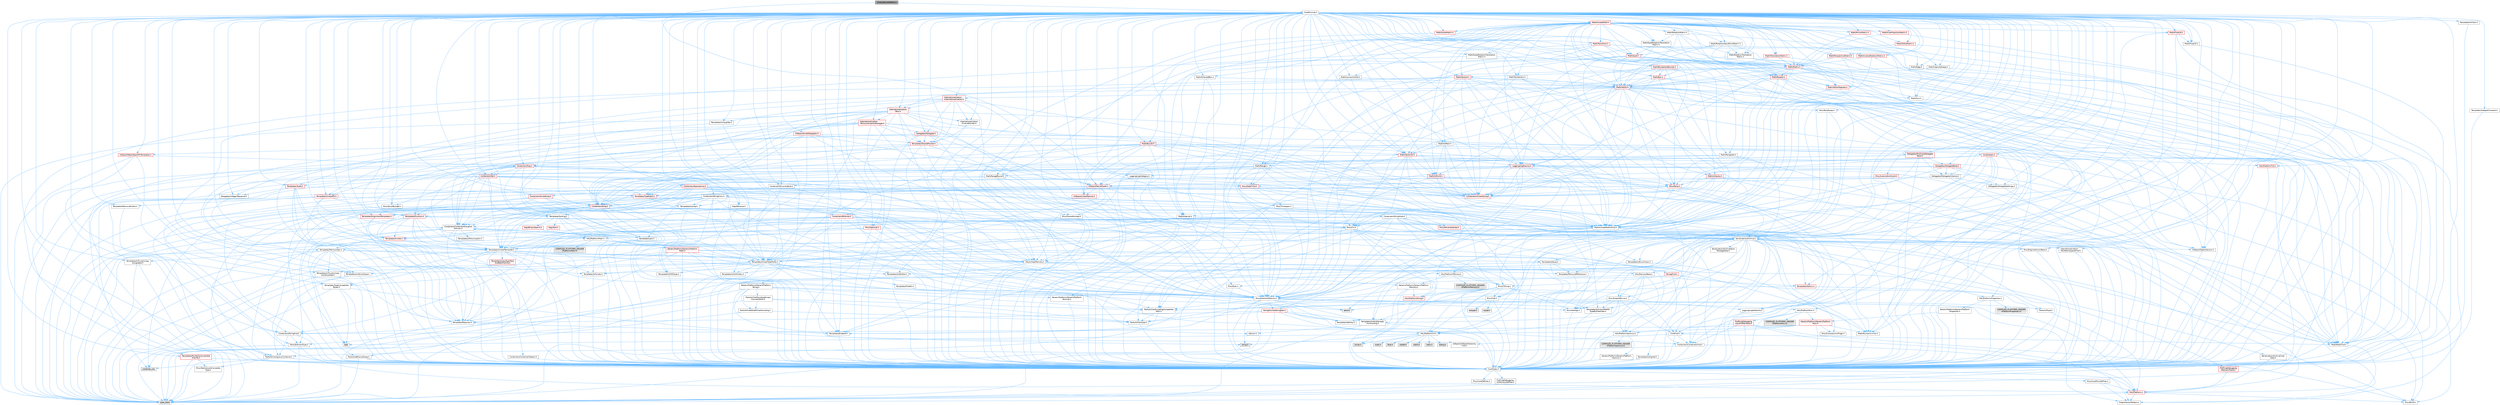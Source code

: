 digraph "ContentBundlePaths.h"
{
 // INTERACTIVE_SVG=YES
 // LATEX_PDF_SIZE
  bgcolor="transparent";
  edge [fontname=Helvetica,fontsize=10,labelfontname=Helvetica,labelfontsize=10];
  node [fontname=Helvetica,fontsize=10,shape=box,height=0.2,width=0.4];
  Node1 [id="Node000001",label="ContentBundlePaths.h",height=0.2,width=0.4,color="gray40", fillcolor="grey60", style="filled", fontcolor="black",tooltip=" "];
  Node1 -> Node2 [id="edge1_Node000001_Node000002",color="steelblue1",style="solid",tooltip=" "];
  Node2 [id="Node000002",label="CoreMinimal.h",height=0.2,width=0.4,color="grey40", fillcolor="white", style="filled",URL="$d7/d67/CoreMinimal_8h.html",tooltip=" "];
  Node2 -> Node3 [id="edge2_Node000002_Node000003",color="steelblue1",style="solid",tooltip=" "];
  Node3 [id="Node000003",label="CoreTypes.h",height=0.2,width=0.4,color="grey40", fillcolor="white", style="filled",URL="$dc/dec/CoreTypes_8h.html",tooltip=" "];
  Node3 -> Node4 [id="edge3_Node000003_Node000004",color="steelblue1",style="solid",tooltip=" "];
  Node4 [id="Node000004",label="HAL/Platform.h",height=0.2,width=0.4,color="red", fillcolor="#FFF0F0", style="filled",URL="$d9/dd0/Platform_8h.html",tooltip=" "];
  Node4 -> Node5 [id="edge4_Node000004_Node000005",color="steelblue1",style="solid",tooltip=" "];
  Node5 [id="Node000005",label="Misc/Build.h",height=0.2,width=0.4,color="grey40", fillcolor="white", style="filled",URL="$d3/dbb/Build_8h.html",tooltip=" "];
  Node4 -> Node7 [id="edge5_Node000004_Node000007",color="steelblue1",style="solid",tooltip=" "];
  Node7 [id="Node000007",label="type_traits",height=0.2,width=0.4,color="grey60", fillcolor="#E0E0E0", style="filled",tooltip=" "];
  Node4 -> Node8 [id="edge6_Node000004_Node000008",color="steelblue1",style="solid",tooltip=" "];
  Node8 [id="Node000008",label="PreprocessorHelpers.h",height=0.2,width=0.4,color="grey40", fillcolor="white", style="filled",URL="$db/ddb/PreprocessorHelpers_8h.html",tooltip=" "];
  Node3 -> Node14 [id="edge7_Node000003_Node000014",color="steelblue1",style="solid",tooltip=" "];
  Node14 [id="Node000014",label="ProfilingDebugging\l/UMemoryDefines.h",height=0.2,width=0.4,color="grey40", fillcolor="white", style="filled",URL="$d2/da2/UMemoryDefines_8h.html",tooltip=" "];
  Node3 -> Node15 [id="edge8_Node000003_Node000015",color="steelblue1",style="solid",tooltip=" "];
  Node15 [id="Node000015",label="Misc/CoreMiscDefines.h",height=0.2,width=0.4,color="grey40", fillcolor="white", style="filled",URL="$da/d38/CoreMiscDefines_8h.html",tooltip=" "];
  Node15 -> Node4 [id="edge9_Node000015_Node000004",color="steelblue1",style="solid",tooltip=" "];
  Node15 -> Node8 [id="edge10_Node000015_Node000008",color="steelblue1",style="solid",tooltip=" "];
  Node3 -> Node16 [id="edge11_Node000003_Node000016",color="steelblue1",style="solid",tooltip=" "];
  Node16 [id="Node000016",label="Misc/CoreDefines.h",height=0.2,width=0.4,color="grey40", fillcolor="white", style="filled",URL="$d3/dd2/CoreDefines_8h.html",tooltip=" "];
  Node2 -> Node17 [id="edge12_Node000002_Node000017",color="steelblue1",style="solid",tooltip=" "];
  Node17 [id="Node000017",label="CoreFwd.h",height=0.2,width=0.4,color="grey40", fillcolor="white", style="filled",URL="$d1/d1e/CoreFwd_8h.html",tooltip=" "];
  Node17 -> Node3 [id="edge13_Node000017_Node000003",color="steelblue1",style="solid",tooltip=" "];
  Node17 -> Node18 [id="edge14_Node000017_Node000018",color="steelblue1",style="solid",tooltip=" "];
  Node18 [id="Node000018",label="Containers/ContainersFwd.h",height=0.2,width=0.4,color="grey40", fillcolor="white", style="filled",URL="$d4/d0a/ContainersFwd_8h.html",tooltip=" "];
  Node18 -> Node4 [id="edge15_Node000018_Node000004",color="steelblue1",style="solid",tooltip=" "];
  Node18 -> Node3 [id="edge16_Node000018_Node000003",color="steelblue1",style="solid",tooltip=" "];
  Node18 -> Node19 [id="edge17_Node000018_Node000019",color="steelblue1",style="solid",tooltip=" "];
  Node19 [id="Node000019",label="Traits/IsContiguousContainer.h",height=0.2,width=0.4,color="grey40", fillcolor="white", style="filled",URL="$d5/d3c/IsContiguousContainer_8h.html",tooltip=" "];
  Node19 -> Node3 [id="edge18_Node000019_Node000003",color="steelblue1",style="solid",tooltip=" "];
  Node19 -> Node20 [id="edge19_Node000019_Node000020",color="steelblue1",style="solid",tooltip=" "];
  Node20 [id="Node000020",label="Misc/StaticAssertComplete\lType.h",height=0.2,width=0.4,color="grey40", fillcolor="white", style="filled",URL="$d5/d4e/StaticAssertCompleteType_8h.html",tooltip=" "];
  Node19 -> Node21 [id="edge20_Node000019_Node000021",color="steelblue1",style="solid",tooltip=" "];
  Node21 [id="Node000021",label="initializer_list",height=0.2,width=0.4,color="grey60", fillcolor="#E0E0E0", style="filled",tooltip=" "];
  Node17 -> Node22 [id="edge21_Node000017_Node000022",color="steelblue1",style="solid",tooltip=" "];
  Node22 [id="Node000022",label="Math/MathFwd.h",height=0.2,width=0.4,color="grey40", fillcolor="white", style="filled",URL="$d2/d10/MathFwd_8h.html",tooltip=" "];
  Node22 -> Node4 [id="edge22_Node000022_Node000004",color="steelblue1",style="solid",tooltip=" "];
  Node17 -> Node23 [id="edge23_Node000017_Node000023",color="steelblue1",style="solid",tooltip=" "];
  Node23 [id="Node000023",label="UObject/UObjectHierarchy\lFwd.h",height=0.2,width=0.4,color="grey40", fillcolor="white", style="filled",URL="$d3/d13/UObjectHierarchyFwd_8h.html",tooltip=" "];
  Node2 -> Node23 [id="edge24_Node000002_Node000023",color="steelblue1",style="solid",tooltip=" "];
  Node2 -> Node18 [id="edge25_Node000002_Node000018",color="steelblue1",style="solid",tooltip=" "];
  Node2 -> Node24 [id="edge26_Node000002_Node000024",color="steelblue1",style="solid",tooltip=" "];
  Node24 [id="Node000024",label="Misc/VarArgs.h",height=0.2,width=0.4,color="grey40", fillcolor="white", style="filled",URL="$d5/d6f/VarArgs_8h.html",tooltip=" "];
  Node24 -> Node3 [id="edge27_Node000024_Node000003",color="steelblue1",style="solid",tooltip=" "];
  Node2 -> Node25 [id="edge28_Node000002_Node000025",color="steelblue1",style="solid",tooltip=" "];
  Node25 [id="Node000025",label="Logging/LogVerbosity.h",height=0.2,width=0.4,color="grey40", fillcolor="white", style="filled",URL="$d2/d8f/LogVerbosity_8h.html",tooltip=" "];
  Node25 -> Node3 [id="edge29_Node000025_Node000003",color="steelblue1",style="solid",tooltip=" "];
  Node2 -> Node26 [id="edge30_Node000002_Node000026",color="steelblue1",style="solid",tooltip=" "];
  Node26 [id="Node000026",label="Misc/OutputDevice.h",height=0.2,width=0.4,color="grey40", fillcolor="white", style="filled",URL="$d7/d32/OutputDevice_8h.html",tooltip=" "];
  Node26 -> Node17 [id="edge31_Node000026_Node000017",color="steelblue1",style="solid",tooltip=" "];
  Node26 -> Node3 [id="edge32_Node000026_Node000003",color="steelblue1",style="solid",tooltip=" "];
  Node26 -> Node25 [id="edge33_Node000026_Node000025",color="steelblue1",style="solid",tooltip=" "];
  Node26 -> Node24 [id="edge34_Node000026_Node000024",color="steelblue1",style="solid",tooltip=" "];
  Node26 -> Node27 [id="edge35_Node000026_Node000027",color="steelblue1",style="solid",tooltip=" "];
  Node27 [id="Node000027",label="Templates/IsArrayOrRefOf\lTypeByPredicate.h",height=0.2,width=0.4,color="grey40", fillcolor="white", style="filled",URL="$d6/da1/IsArrayOrRefOfTypeByPredicate_8h.html",tooltip=" "];
  Node27 -> Node3 [id="edge36_Node000027_Node000003",color="steelblue1",style="solid",tooltip=" "];
  Node26 -> Node28 [id="edge37_Node000026_Node000028",color="steelblue1",style="solid",tooltip=" "];
  Node28 [id="Node000028",label="Templates/IsValidVariadic\lFunctionArg.h",height=0.2,width=0.4,color="grey40", fillcolor="white", style="filled",URL="$d0/dc8/IsValidVariadicFunctionArg_8h.html",tooltip=" "];
  Node28 -> Node3 [id="edge38_Node000028_Node000003",color="steelblue1",style="solid",tooltip=" "];
  Node28 -> Node29 [id="edge39_Node000028_Node000029",color="steelblue1",style="solid",tooltip=" "];
  Node29 [id="Node000029",label="IsEnum.h",height=0.2,width=0.4,color="grey40", fillcolor="white", style="filled",URL="$d4/de5/IsEnum_8h.html",tooltip=" "];
  Node28 -> Node7 [id="edge40_Node000028_Node000007",color="steelblue1",style="solid",tooltip=" "];
  Node26 -> Node30 [id="edge41_Node000026_Node000030",color="steelblue1",style="solid",tooltip=" "];
  Node30 [id="Node000030",label="Traits/IsCharEncodingCompatible\lWith.h",height=0.2,width=0.4,color="grey40", fillcolor="white", style="filled",URL="$df/dd1/IsCharEncodingCompatibleWith_8h.html",tooltip=" "];
  Node30 -> Node7 [id="edge42_Node000030_Node000007",color="steelblue1",style="solid",tooltip=" "];
  Node30 -> Node31 [id="edge43_Node000030_Node000031",color="steelblue1",style="solid",tooltip=" "];
  Node31 [id="Node000031",label="Traits/IsCharType.h",height=0.2,width=0.4,color="grey40", fillcolor="white", style="filled",URL="$db/d51/IsCharType_8h.html",tooltip=" "];
  Node31 -> Node3 [id="edge44_Node000031_Node000003",color="steelblue1",style="solid",tooltip=" "];
  Node2 -> Node32 [id="edge45_Node000002_Node000032",color="steelblue1",style="solid",tooltip=" "];
  Node32 [id="Node000032",label="HAL/PlatformCrt.h",height=0.2,width=0.4,color="grey40", fillcolor="white", style="filled",URL="$d8/d75/PlatformCrt_8h.html",tooltip=" "];
  Node32 -> Node33 [id="edge46_Node000032_Node000033",color="steelblue1",style="solid",tooltip=" "];
  Node33 [id="Node000033",label="new",height=0.2,width=0.4,color="grey60", fillcolor="#E0E0E0", style="filled",tooltip=" "];
  Node32 -> Node34 [id="edge47_Node000032_Node000034",color="steelblue1",style="solid",tooltip=" "];
  Node34 [id="Node000034",label="wchar.h",height=0.2,width=0.4,color="grey60", fillcolor="#E0E0E0", style="filled",tooltip=" "];
  Node32 -> Node35 [id="edge48_Node000032_Node000035",color="steelblue1",style="solid",tooltip=" "];
  Node35 [id="Node000035",label="stddef.h",height=0.2,width=0.4,color="grey60", fillcolor="#E0E0E0", style="filled",tooltip=" "];
  Node32 -> Node36 [id="edge49_Node000032_Node000036",color="steelblue1",style="solid",tooltip=" "];
  Node36 [id="Node000036",label="stdlib.h",height=0.2,width=0.4,color="grey60", fillcolor="#E0E0E0", style="filled",tooltip=" "];
  Node32 -> Node37 [id="edge50_Node000032_Node000037",color="steelblue1",style="solid",tooltip=" "];
  Node37 [id="Node000037",label="stdio.h",height=0.2,width=0.4,color="grey60", fillcolor="#E0E0E0", style="filled",tooltip=" "];
  Node32 -> Node38 [id="edge51_Node000032_Node000038",color="steelblue1",style="solid",tooltip=" "];
  Node38 [id="Node000038",label="stdarg.h",height=0.2,width=0.4,color="grey60", fillcolor="#E0E0E0", style="filled",tooltip=" "];
  Node32 -> Node39 [id="edge52_Node000032_Node000039",color="steelblue1",style="solid",tooltip=" "];
  Node39 [id="Node000039",label="math.h",height=0.2,width=0.4,color="grey60", fillcolor="#E0E0E0", style="filled",tooltip=" "];
  Node32 -> Node40 [id="edge53_Node000032_Node000040",color="steelblue1",style="solid",tooltip=" "];
  Node40 [id="Node000040",label="float.h",height=0.2,width=0.4,color="grey60", fillcolor="#E0E0E0", style="filled",tooltip=" "];
  Node32 -> Node41 [id="edge54_Node000032_Node000041",color="steelblue1",style="solid",tooltip=" "];
  Node41 [id="Node000041",label="string.h",height=0.2,width=0.4,color="grey60", fillcolor="#E0E0E0", style="filled",tooltip=" "];
  Node2 -> Node42 [id="edge55_Node000002_Node000042",color="steelblue1",style="solid",tooltip=" "];
  Node42 [id="Node000042",label="HAL/PlatformMisc.h",height=0.2,width=0.4,color="grey40", fillcolor="white", style="filled",URL="$d0/df5/PlatformMisc_8h.html",tooltip=" "];
  Node42 -> Node3 [id="edge56_Node000042_Node000003",color="steelblue1",style="solid",tooltip=" "];
  Node42 -> Node43 [id="edge57_Node000042_Node000043",color="steelblue1",style="solid",tooltip=" "];
  Node43 [id="Node000043",label="GenericPlatform/GenericPlatform\lMisc.h",height=0.2,width=0.4,color="red", fillcolor="#FFF0F0", style="filled",URL="$db/d9a/GenericPlatformMisc_8h.html",tooltip=" "];
  Node43 -> Node44 [id="edge58_Node000043_Node000044",color="steelblue1",style="solid",tooltip=" "];
  Node44 [id="Node000044",label="Containers/StringFwd.h",height=0.2,width=0.4,color="grey40", fillcolor="white", style="filled",URL="$df/d37/StringFwd_8h.html",tooltip=" "];
  Node44 -> Node3 [id="edge59_Node000044_Node000003",color="steelblue1",style="solid",tooltip=" "];
  Node44 -> Node45 [id="edge60_Node000044_Node000045",color="steelblue1",style="solid",tooltip=" "];
  Node45 [id="Node000045",label="Traits/ElementType.h",height=0.2,width=0.4,color="grey40", fillcolor="white", style="filled",URL="$d5/d4f/ElementType_8h.html",tooltip=" "];
  Node45 -> Node4 [id="edge61_Node000045_Node000004",color="steelblue1",style="solid",tooltip=" "];
  Node45 -> Node21 [id="edge62_Node000045_Node000021",color="steelblue1",style="solid",tooltip=" "];
  Node45 -> Node7 [id="edge63_Node000045_Node000007",color="steelblue1",style="solid",tooltip=" "];
  Node44 -> Node19 [id="edge64_Node000044_Node000019",color="steelblue1",style="solid",tooltip=" "];
  Node43 -> Node17 [id="edge65_Node000043_Node000017",color="steelblue1",style="solid",tooltip=" "];
  Node43 -> Node3 [id="edge66_Node000043_Node000003",color="steelblue1",style="solid",tooltip=" "];
  Node43 -> Node32 [id="edge67_Node000043_Node000032",color="steelblue1",style="solid",tooltip=" "];
  Node43 -> Node47 [id="edge68_Node000043_Node000047",color="steelblue1",style="solid",tooltip=" "];
  Node47 [id="Node000047",label="Math/NumericLimits.h",height=0.2,width=0.4,color="grey40", fillcolor="white", style="filled",URL="$df/d1b/NumericLimits_8h.html",tooltip=" "];
  Node47 -> Node3 [id="edge69_Node000047_Node000003",color="steelblue1",style="solid",tooltip=" "];
  Node43 -> Node48 [id="edge70_Node000043_Node000048",color="steelblue1",style="solid",tooltip=" "];
  Node48 [id="Node000048",label="Misc/CompressionFlags.h",height=0.2,width=0.4,color="grey40", fillcolor="white", style="filled",URL="$d9/d76/CompressionFlags_8h.html",tooltip=" "];
  Node42 -> Node52 [id="edge71_Node000042_Node000052",color="steelblue1",style="solid",tooltip=" "];
  Node52 [id="Node000052",label="COMPILED_PLATFORM_HEADER\l(PlatformMisc.h)",height=0.2,width=0.4,color="grey60", fillcolor="#E0E0E0", style="filled",tooltip=" "];
  Node42 -> Node53 [id="edge72_Node000042_Node000053",color="steelblue1",style="solid",tooltip=" "];
  Node53 [id="Node000053",label="ProfilingDebugging\l/CpuProfilerTrace.h",height=0.2,width=0.4,color="red", fillcolor="#FFF0F0", style="filled",URL="$da/dcb/CpuProfilerTrace_8h.html",tooltip=" "];
  Node53 -> Node3 [id="edge73_Node000053_Node000003",color="steelblue1",style="solid",tooltip=" "];
  Node53 -> Node18 [id="edge74_Node000053_Node000018",color="steelblue1",style="solid",tooltip=" "];
  Node53 -> Node54 [id="edge75_Node000053_Node000054",color="steelblue1",style="solid",tooltip=" "];
  Node54 [id="Node000054",label="HAL/PlatformAtomics.h",height=0.2,width=0.4,color="grey40", fillcolor="white", style="filled",URL="$d3/d36/PlatformAtomics_8h.html",tooltip=" "];
  Node54 -> Node3 [id="edge76_Node000054_Node000003",color="steelblue1",style="solid",tooltip=" "];
  Node54 -> Node55 [id="edge77_Node000054_Node000055",color="steelblue1",style="solid",tooltip=" "];
  Node55 [id="Node000055",label="GenericPlatform/GenericPlatform\lAtomics.h",height=0.2,width=0.4,color="grey40", fillcolor="white", style="filled",URL="$da/d72/GenericPlatformAtomics_8h.html",tooltip=" "];
  Node55 -> Node3 [id="edge78_Node000055_Node000003",color="steelblue1",style="solid",tooltip=" "];
  Node54 -> Node56 [id="edge79_Node000054_Node000056",color="steelblue1",style="solid",tooltip=" "];
  Node56 [id="Node000056",label="COMPILED_PLATFORM_HEADER\l(PlatformAtomics.h)",height=0.2,width=0.4,color="grey60", fillcolor="#E0E0E0", style="filled",tooltip=" "];
  Node53 -> Node8 [id="edge80_Node000053_Node000008",color="steelblue1",style="solid",tooltip=" "];
  Node53 -> Node5 [id="edge81_Node000053_Node000005",color="steelblue1",style="solid",tooltip=" "];
  Node2 -> Node61 [id="edge82_Node000002_Node000061",color="steelblue1",style="solid",tooltip=" "];
  Node61 [id="Node000061",label="Misc/AssertionMacros.h",height=0.2,width=0.4,color="grey40", fillcolor="white", style="filled",URL="$d0/dfa/AssertionMacros_8h.html",tooltip=" "];
  Node61 -> Node3 [id="edge83_Node000061_Node000003",color="steelblue1",style="solid",tooltip=" "];
  Node61 -> Node4 [id="edge84_Node000061_Node000004",color="steelblue1",style="solid",tooltip=" "];
  Node61 -> Node42 [id="edge85_Node000061_Node000042",color="steelblue1",style="solid",tooltip=" "];
  Node61 -> Node8 [id="edge86_Node000061_Node000008",color="steelblue1",style="solid",tooltip=" "];
  Node61 -> Node62 [id="edge87_Node000061_Node000062",color="steelblue1",style="solid",tooltip=" "];
  Node62 [id="Node000062",label="Templates/EnableIf.h",height=0.2,width=0.4,color="grey40", fillcolor="white", style="filled",URL="$d7/d60/EnableIf_8h.html",tooltip=" "];
  Node62 -> Node3 [id="edge88_Node000062_Node000003",color="steelblue1",style="solid",tooltip=" "];
  Node61 -> Node27 [id="edge89_Node000061_Node000027",color="steelblue1",style="solid",tooltip=" "];
  Node61 -> Node28 [id="edge90_Node000061_Node000028",color="steelblue1",style="solid",tooltip=" "];
  Node61 -> Node30 [id="edge91_Node000061_Node000030",color="steelblue1",style="solid",tooltip=" "];
  Node61 -> Node24 [id="edge92_Node000061_Node000024",color="steelblue1",style="solid",tooltip=" "];
  Node61 -> Node63 [id="edge93_Node000061_Node000063",color="steelblue1",style="solid",tooltip=" "];
  Node63 [id="Node000063",label="String/FormatStringSan.h",height=0.2,width=0.4,color="red", fillcolor="#FFF0F0", style="filled",URL="$d3/d8b/FormatStringSan_8h.html",tooltip=" "];
  Node63 -> Node7 [id="edge94_Node000063_Node000007",color="steelblue1",style="solid",tooltip=" "];
  Node63 -> Node3 [id="edge95_Node000063_Node000003",color="steelblue1",style="solid",tooltip=" "];
  Node63 -> Node64 [id="edge96_Node000063_Node000064",color="steelblue1",style="solid",tooltip=" "];
  Node64 [id="Node000064",label="Templates/Requires.h",height=0.2,width=0.4,color="grey40", fillcolor="white", style="filled",URL="$dc/d96/Requires_8h.html",tooltip=" "];
  Node64 -> Node62 [id="edge97_Node000064_Node000062",color="steelblue1",style="solid",tooltip=" "];
  Node64 -> Node7 [id="edge98_Node000064_Node000007",color="steelblue1",style="solid",tooltip=" "];
  Node63 -> Node65 [id="edge99_Node000063_Node000065",color="steelblue1",style="solid",tooltip=" "];
  Node65 [id="Node000065",label="Templates/Identity.h",height=0.2,width=0.4,color="grey40", fillcolor="white", style="filled",URL="$d0/dd5/Identity_8h.html",tooltip=" "];
  Node63 -> Node28 [id="edge100_Node000063_Node000028",color="steelblue1",style="solid",tooltip=" "];
  Node63 -> Node31 [id="edge101_Node000063_Node000031",color="steelblue1",style="solid",tooltip=" "];
  Node63 -> Node18 [id="edge102_Node000063_Node000018",color="steelblue1",style="solid",tooltip=" "];
  Node61 -> Node69 [id="edge103_Node000061_Node000069",color="steelblue1",style="solid",tooltip=" "];
  Node69 [id="Node000069",label="atomic",height=0.2,width=0.4,color="grey60", fillcolor="#E0E0E0", style="filled",tooltip=" "];
  Node2 -> Node70 [id="edge104_Node000002_Node000070",color="steelblue1",style="solid",tooltip=" "];
  Node70 [id="Node000070",label="Templates/IsPointer.h",height=0.2,width=0.4,color="grey40", fillcolor="white", style="filled",URL="$d7/d05/IsPointer_8h.html",tooltip=" "];
  Node70 -> Node3 [id="edge105_Node000070_Node000003",color="steelblue1",style="solid",tooltip=" "];
  Node2 -> Node71 [id="edge106_Node000002_Node000071",color="steelblue1",style="solid",tooltip=" "];
  Node71 [id="Node000071",label="HAL/PlatformMemory.h",height=0.2,width=0.4,color="grey40", fillcolor="white", style="filled",URL="$de/d68/PlatformMemory_8h.html",tooltip=" "];
  Node71 -> Node3 [id="edge107_Node000071_Node000003",color="steelblue1",style="solid",tooltip=" "];
  Node71 -> Node72 [id="edge108_Node000071_Node000072",color="steelblue1",style="solid",tooltip=" "];
  Node72 [id="Node000072",label="GenericPlatform/GenericPlatform\lMemory.h",height=0.2,width=0.4,color="grey40", fillcolor="white", style="filled",URL="$dd/d22/GenericPlatformMemory_8h.html",tooltip=" "];
  Node72 -> Node17 [id="edge109_Node000072_Node000017",color="steelblue1",style="solid",tooltip=" "];
  Node72 -> Node3 [id="edge110_Node000072_Node000003",color="steelblue1",style="solid",tooltip=" "];
  Node72 -> Node73 [id="edge111_Node000072_Node000073",color="steelblue1",style="solid",tooltip=" "];
  Node73 [id="Node000073",label="HAL/PlatformString.h",height=0.2,width=0.4,color="red", fillcolor="#FFF0F0", style="filled",URL="$db/db5/PlatformString_8h.html",tooltip=" "];
  Node73 -> Node3 [id="edge112_Node000073_Node000003",color="steelblue1",style="solid",tooltip=" "];
  Node72 -> Node41 [id="edge113_Node000072_Node000041",color="steelblue1",style="solid",tooltip=" "];
  Node72 -> Node34 [id="edge114_Node000072_Node000034",color="steelblue1",style="solid",tooltip=" "];
  Node71 -> Node75 [id="edge115_Node000071_Node000075",color="steelblue1",style="solid",tooltip=" "];
  Node75 [id="Node000075",label="COMPILED_PLATFORM_HEADER\l(PlatformMemory.h)",height=0.2,width=0.4,color="grey60", fillcolor="#E0E0E0", style="filled",tooltip=" "];
  Node2 -> Node54 [id="edge116_Node000002_Node000054",color="steelblue1",style="solid",tooltip=" "];
  Node2 -> Node76 [id="edge117_Node000002_Node000076",color="steelblue1",style="solid",tooltip=" "];
  Node76 [id="Node000076",label="Misc/Exec.h",height=0.2,width=0.4,color="grey40", fillcolor="white", style="filled",URL="$de/ddb/Exec_8h.html",tooltip=" "];
  Node76 -> Node3 [id="edge118_Node000076_Node000003",color="steelblue1",style="solid",tooltip=" "];
  Node76 -> Node61 [id="edge119_Node000076_Node000061",color="steelblue1",style="solid",tooltip=" "];
  Node2 -> Node77 [id="edge120_Node000002_Node000077",color="steelblue1",style="solid",tooltip=" "];
  Node77 [id="Node000077",label="HAL/MemoryBase.h",height=0.2,width=0.4,color="grey40", fillcolor="white", style="filled",URL="$d6/d9f/MemoryBase_8h.html",tooltip=" "];
  Node77 -> Node3 [id="edge121_Node000077_Node000003",color="steelblue1",style="solid",tooltip=" "];
  Node77 -> Node54 [id="edge122_Node000077_Node000054",color="steelblue1",style="solid",tooltip=" "];
  Node77 -> Node32 [id="edge123_Node000077_Node000032",color="steelblue1",style="solid",tooltip=" "];
  Node77 -> Node76 [id="edge124_Node000077_Node000076",color="steelblue1",style="solid",tooltip=" "];
  Node77 -> Node26 [id="edge125_Node000077_Node000026",color="steelblue1",style="solid",tooltip=" "];
  Node77 -> Node78 [id="edge126_Node000077_Node000078",color="steelblue1",style="solid",tooltip=" "];
  Node78 [id="Node000078",label="Templates/Atomic.h",height=0.2,width=0.4,color="red", fillcolor="#FFF0F0", style="filled",URL="$d3/d91/Atomic_8h.html",tooltip=" "];
  Node78 -> Node86 [id="edge127_Node000078_Node000086",color="steelblue1",style="solid",tooltip=" "];
  Node86 [id="Node000086",label="Traits/IntType.h",height=0.2,width=0.4,color="grey40", fillcolor="white", style="filled",URL="$d7/deb/IntType_8h.html",tooltip=" "];
  Node86 -> Node4 [id="edge128_Node000086_Node000004",color="steelblue1",style="solid",tooltip=" "];
  Node78 -> Node69 [id="edge129_Node000078_Node000069",color="steelblue1",style="solid",tooltip=" "];
  Node2 -> Node87 [id="edge130_Node000002_Node000087",color="steelblue1",style="solid",tooltip=" "];
  Node87 [id="Node000087",label="HAL/UnrealMemory.h",height=0.2,width=0.4,color="grey40", fillcolor="white", style="filled",URL="$d9/d96/UnrealMemory_8h.html",tooltip=" "];
  Node87 -> Node3 [id="edge131_Node000087_Node000003",color="steelblue1",style="solid",tooltip=" "];
  Node87 -> Node72 [id="edge132_Node000087_Node000072",color="steelblue1",style="solid",tooltip=" "];
  Node87 -> Node77 [id="edge133_Node000087_Node000077",color="steelblue1",style="solid",tooltip=" "];
  Node87 -> Node71 [id="edge134_Node000087_Node000071",color="steelblue1",style="solid",tooltip=" "];
  Node87 -> Node88 [id="edge135_Node000087_Node000088",color="steelblue1",style="solid",tooltip=" "];
  Node88 [id="Node000088",label="ProfilingDebugging\l/MemoryTrace.h",height=0.2,width=0.4,color="red", fillcolor="#FFF0F0", style="filled",URL="$da/dd7/MemoryTrace_8h.html",tooltip=" "];
  Node88 -> Node4 [id="edge136_Node000088_Node000004",color="steelblue1",style="solid",tooltip=" "];
  Node87 -> Node70 [id="edge137_Node000087_Node000070",color="steelblue1",style="solid",tooltip=" "];
  Node2 -> Node89 [id="edge138_Node000002_Node000089",color="steelblue1",style="solid",tooltip=" "];
  Node89 [id="Node000089",label="Templates/IsArithmetic.h",height=0.2,width=0.4,color="grey40", fillcolor="white", style="filled",URL="$d2/d5d/IsArithmetic_8h.html",tooltip=" "];
  Node89 -> Node3 [id="edge139_Node000089_Node000003",color="steelblue1",style="solid",tooltip=" "];
  Node2 -> Node83 [id="edge140_Node000002_Node000083",color="steelblue1",style="solid",tooltip=" "];
  Node83 [id="Node000083",label="Templates/AndOrNot.h",height=0.2,width=0.4,color="grey40", fillcolor="white", style="filled",URL="$db/d0a/AndOrNot_8h.html",tooltip=" "];
  Node83 -> Node3 [id="edge141_Node000083_Node000003",color="steelblue1",style="solid",tooltip=" "];
  Node2 -> Node90 [id="edge142_Node000002_Node000090",color="steelblue1",style="solid",tooltip=" "];
  Node90 [id="Node000090",label="Templates/IsPODType.h",height=0.2,width=0.4,color="grey40", fillcolor="white", style="filled",URL="$d7/db1/IsPODType_8h.html",tooltip=" "];
  Node90 -> Node3 [id="edge143_Node000090_Node000003",color="steelblue1",style="solid",tooltip=" "];
  Node2 -> Node91 [id="edge144_Node000002_Node000091",color="steelblue1",style="solid",tooltip=" "];
  Node91 [id="Node000091",label="Templates/IsUECoreType.h",height=0.2,width=0.4,color="grey40", fillcolor="white", style="filled",URL="$d1/db8/IsUECoreType_8h.html",tooltip=" "];
  Node91 -> Node3 [id="edge145_Node000091_Node000003",color="steelblue1",style="solid",tooltip=" "];
  Node91 -> Node7 [id="edge146_Node000091_Node000007",color="steelblue1",style="solid",tooltip=" "];
  Node2 -> Node84 [id="edge147_Node000002_Node000084",color="steelblue1",style="solid",tooltip=" "];
  Node84 [id="Node000084",label="Templates/IsTriviallyCopy\lConstructible.h",height=0.2,width=0.4,color="grey40", fillcolor="white", style="filled",URL="$d3/d78/IsTriviallyCopyConstructible_8h.html",tooltip=" "];
  Node84 -> Node3 [id="edge148_Node000084_Node000003",color="steelblue1",style="solid",tooltip=" "];
  Node84 -> Node7 [id="edge149_Node000084_Node000007",color="steelblue1",style="solid",tooltip=" "];
  Node2 -> Node92 [id="edge150_Node000002_Node000092",color="steelblue1",style="solid",tooltip=" "];
  Node92 [id="Node000092",label="Templates/UnrealTypeTraits.h",height=0.2,width=0.4,color="grey40", fillcolor="white", style="filled",URL="$d2/d2d/UnrealTypeTraits_8h.html",tooltip=" "];
  Node92 -> Node3 [id="edge151_Node000092_Node000003",color="steelblue1",style="solid",tooltip=" "];
  Node92 -> Node70 [id="edge152_Node000092_Node000070",color="steelblue1",style="solid",tooltip=" "];
  Node92 -> Node61 [id="edge153_Node000092_Node000061",color="steelblue1",style="solid",tooltip=" "];
  Node92 -> Node83 [id="edge154_Node000092_Node000083",color="steelblue1",style="solid",tooltip=" "];
  Node92 -> Node62 [id="edge155_Node000092_Node000062",color="steelblue1",style="solid",tooltip=" "];
  Node92 -> Node89 [id="edge156_Node000092_Node000089",color="steelblue1",style="solid",tooltip=" "];
  Node92 -> Node29 [id="edge157_Node000092_Node000029",color="steelblue1",style="solid",tooltip=" "];
  Node92 -> Node93 [id="edge158_Node000092_Node000093",color="steelblue1",style="solid",tooltip=" "];
  Node93 [id="Node000093",label="Templates/Models.h",height=0.2,width=0.4,color="grey40", fillcolor="white", style="filled",URL="$d3/d0c/Models_8h.html",tooltip=" "];
  Node93 -> Node65 [id="edge159_Node000093_Node000065",color="steelblue1",style="solid",tooltip=" "];
  Node92 -> Node90 [id="edge160_Node000092_Node000090",color="steelblue1",style="solid",tooltip=" "];
  Node92 -> Node91 [id="edge161_Node000092_Node000091",color="steelblue1",style="solid",tooltip=" "];
  Node92 -> Node84 [id="edge162_Node000092_Node000084",color="steelblue1",style="solid",tooltip=" "];
  Node2 -> Node62 [id="edge163_Node000002_Node000062",color="steelblue1",style="solid",tooltip=" "];
  Node2 -> Node94 [id="edge164_Node000002_Node000094",color="steelblue1",style="solid",tooltip=" "];
  Node94 [id="Node000094",label="Templates/RemoveReference.h",height=0.2,width=0.4,color="grey40", fillcolor="white", style="filled",URL="$da/dbe/RemoveReference_8h.html",tooltip=" "];
  Node94 -> Node3 [id="edge165_Node000094_Node000003",color="steelblue1",style="solid",tooltip=" "];
  Node2 -> Node95 [id="edge166_Node000002_Node000095",color="steelblue1",style="solid",tooltip=" "];
  Node95 [id="Node000095",label="Templates/IntegralConstant.h",height=0.2,width=0.4,color="grey40", fillcolor="white", style="filled",URL="$db/d1b/IntegralConstant_8h.html",tooltip=" "];
  Node95 -> Node3 [id="edge167_Node000095_Node000003",color="steelblue1",style="solid",tooltip=" "];
  Node2 -> Node96 [id="edge168_Node000002_Node000096",color="steelblue1",style="solid",tooltip=" "];
  Node96 [id="Node000096",label="Templates/IsClass.h",height=0.2,width=0.4,color="grey40", fillcolor="white", style="filled",URL="$db/dcb/IsClass_8h.html",tooltip=" "];
  Node96 -> Node3 [id="edge169_Node000096_Node000003",color="steelblue1",style="solid",tooltip=" "];
  Node2 -> Node97 [id="edge170_Node000002_Node000097",color="steelblue1",style="solid",tooltip=" "];
  Node97 [id="Node000097",label="Templates/TypeCompatible\lBytes.h",height=0.2,width=0.4,color="grey40", fillcolor="white", style="filled",URL="$df/d0a/TypeCompatibleBytes_8h.html",tooltip=" "];
  Node97 -> Node3 [id="edge171_Node000097_Node000003",color="steelblue1",style="solid",tooltip=" "];
  Node97 -> Node41 [id="edge172_Node000097_Node000041",color="steelblue1",style="solid",tooltip=" "];
  Node97 -> Node33 [id="edge173_Node000097_Node000033",color="steelblue1",style="solid",tooltip=" "];
  Node97 -> Node7 [id="edge174_Node000097_Node000007",color="steelblue1",style="solid",tooltip=" "];
  Node2 -> Node19 [id="edge175_Node000002_Node000019",color="steelblue1",style="solid",tooltip=" "];
  Node2 -> Node98 [id="edge176_Node000002_Node000098",color="steelblue1",style="solid",tooltip=" "];
  Node98 [id="Node000098",label="Templates/UnrealTemplate.h",height=0.2,width=0.4,color="grey40", fillcolor="white", style="filled",URL="$d4/d24/UnrealTemplate_8h.html",tooltip=" "];
  Node98 -> Node3 [id="edge177_Node000098_Node000003",color="steelblue1",style="solid",tooltip=" "];
  Node98 -> Node70 [id="edge178_Node000098_Node000070",color="steelblue1",style="solid",tooltip=" "];
  Node98 -> Node87 [id="edge179_Node000098_Node000087",color="steelblue1",style="solid",tooltip=" "];
  Node98 -> Node99 [id="edge180_Node000098_Node000099",color="steelblue1",style="solid",tooltip=" "];
  Node99 [id="Node000099",label="Templates/CopyQualifiers\lAndRefsFromTo.h",height=0.2,width=0.4,color="red", fillcolor="#FFF0F0", style="filled",URL="$d3/db3/CopyQualifiersAndRefsFromTo_8h.html",tooltip=" "];
  Node98 -> Node92 [id="edge181_Node000098_Node000092",color="steelblue1",style="solid",tooltip=" "];
  Node98 -> Node94 [id="edge182_Node000098_Node000094",color="steelblue1",style="solid",tooltip=" "];
  Node98 -> Node64 [id="edge183_Node000098_Node000064",color="steelblue1",style="solid",tooltip=" "];
  Node98 -> Node97 [id="edge184_Node000098_Node000097",color="steelblue1",style="solid",tooltip=" "];
  Node98 -> Node65 [id="edge185_Node000098_Node000065",color="steelblue1",style="solid",tooltip=" "];
  Node98 -> Node19 [id="edge186_Node000098_Node000019",color="steelblue1",style="solid",tooltip=" "];
  Node98 -> Node101 [id="edge187_Node000098_Node000101",color="steelblue1",style="solid",tooltip=" "];
  Node101 [id="Node000101",label="Traits/UseBitwiseSwap.h",height=0.2,width=0.4,color="grey40", fillcolor="white", style="filled",URL="$db/df3/UseBitwiseSwap_8h.html",tooltip=" "];
  Node101 -> Node3 [id="edge188_Node000101_Node000003",color="steelblue1",style="solid",tooltip=" "];
  Node101 -> Node7 [id="edge189_Node000101_Node000007",color="steelblue1",style="solid",tooltip=" "];
  Node98 -> Node7 [id="edge190_Node000098_Node000007",color="steelblue1",style="solid",tooltip=" "];
  Node2 -> Node47 [id="edge191_Node000002_Node000047",color="steelblue1",style="solid",tooltip=" "];
  Node2 -> Node102 [id="edge192_Node000002_Node000102",color="steelblue1",style="solid",tooltip=" "];
  Node102 [id="Node000102",label="HAL/PlatformMath.h",height=0.2,width=0.4,color="grey40", fillcolor="white", style="filled",URL="$dc/d53/PlatformMath_8h.html",tooltip=" "];
  Node102 -> Node3 [id="edge193_Node000102_Node000003",color="steelblue1",style="solid",tooltip=" "];
  Node102 -> Node103 [id="edge194_Node000102_Node000103",color="steelblue1",style="solid",tooltip=" "];
  Node103 [id="Node000103",label="GenericPlatform/GenericPlatform\lMath.h",height=0.2,width=0.4,color="red", fillcolor="#FFF0F0", style="filled",URL="$d5/d79/GenericPlatformMath_8h.html",tooltip=" "];
  Node103 -> Node3 [id="edge195_Node000103_Node000003",color="steelblue1",style="solid",tooltip=" "];
  Node103 -> Node18 [id="edge196_Node000103_Node000018",color="steelblue1",style="solid",tooltip=" "];
  Node103 -> Node32 [id="edge197_Node000103_Node000032",color="steelblue1",style="solid",tooltip=" "];
  Node103 -> Node83 [id="edge198_Node000103_Node000083",color="steelblue1",style="solid",tooltip=" "];
  Node103 -> Node104 [id="edge199_Node000103_Node000104",color="steelblue1",style="solid",tooltip=" "];
  Node104 [id="Node000104",label="Templates/Decay.h",height=0.2,width=0.4,color="grey40", fillcolor="white", style="filled",URL="$dd/d0f/Decay_8h.html",tooltip=" "];
  Node104 -> Node3 [id="edge200_Node000104_Node000003",color="steelblue1",style="solid",tooltip=" "];
  Node104 -> Node94 [id="edge201_Node000104_Node000094",color="steelblue1",style="solid",tooltip=" "];
  Node104 -> Node7 [id="edge202_Node000104_Node000007",color="steelblue1",style="solid",tooltip=" "];
  Node103 -> Node92 [id="edge203_Node000103_Node000092",color="steelblue1",style="solid",tooltip=" "];
  Node103 -> Node64 [id="edge204_Node000103_Node000064",color="steelblue1",style="solid",tooltip=" "];
  Node103 -> Node97 [id="edge205_Node000103_Node000097",color="steelblue1",style="solid",tooltip=" "];
  Node103 -> Node7 [id="edge206_Node000103_Node000007",color="steelblue1",style="solid",tooltip=" "];
  Node102 -> Node109 [id="edge207_Node000102_Node000109",color="steelblue1",style="solid",tooltip=" "];
  Node109 [id="Node000109",label="COMPILED_PLATFORM_HEADER\l(PlatformMath.h)",height=0.2,width=0.4,color="grey60", fillcolor="#E0E0E0", style="filled",tooltip=" "];
  Node2 -> Node85 [id="edge208_Node000002_Node000085",color="steelblue1",style="solid",tooltip=" "];
  Node85 [id="Node000085",label="Templates/IsTriviallyCopy\lAssignable.h",height=0.2,width=0.4,color="grey40", fillcolor="white", style="filled",URL="$d2/df2/IsTriviallyCopyAssignable_8h.html",tooltip=" "];
  Node85 -> Node3 [id="edge209_Node000085_Node000003",color="steelblue1",style="solid",tooltip=" "];
  Node85 -> Node7 [id="edge210_Node000085_Node000007",color="steelblue1",style="solid",tooltip=" "];
  Node2 -> Node110 [id="edge211_Node000002_Node000110",color="steelblue1",style="solid",tooltip=" "];
  Node110 [id="Node000110",label="Templates/MemoryOps.h",height=0.2,width=0.4,color="grey40", fillcolor="white", style="filled",URL="$db/dea/MemoryOps_8h.html",tooltip=" "];
  Node110 -> Node3 [id="edge212_Node000110_Node000003",color="steelblue1",style="solid",tooltip=" "];
  Node110 -> Node87 [id="edge213_Node000110_Node000087",color="steelblue1",style="solid",tooltip=" "];
  Node110 -> Node85 [id="edge214_Node000110_Node000085",color="steelblue1",style="solid",tooltip=" "];
  Node110 -> Node84 [id="edge215_Node000110_Node000084",color="steelblue1",style="solid",tooltip=" "];
  Node110 -> Node64 [id="edge216_Node000110_Node000064",color="steelblue1",style="solid",tooltip=" "];
  Node110 -> Node92 [id="edge217_Node000110_Node000092",color="steelblue1",style="solid",tooltip=" "];
  Node110 -> Node101 [id="edge218_Node000110_Node000101",color="steelblue1",style="solid",tooltip=" "];
  Node110 -> Node33 [id="edge219_Node000110_Node000033",color="steelblue1",style="solid",tooltip=" "];
  Node110 -> Node7 [id="edge220_Node000110_Node000007",color="steelblue1",style="solid",tooltip=" "];
  Node2 -> Node111 [id="edge221_Node000002_Node000111",color="steelblue1",style="solid",tooltip=" "];
  Node111 [id="Node000111",label="Containers/ContainerAllocation\lPolicies.h",height=0.2,width=0.4,color="grey40", fillcolor="white", style="filled",URL="$d7/dff/ContainerAllocationPolicies_8h.html",tooltip=" "];
  Node111 -> Node3 [id="edge222_Node000111_Node000003",color="steelblue1",style="solid",tooltip=" "];
  Node111 -> Node112 [id="edge223_Node000111_Node000112",color="steelblue1",style="solid",tooltip=" "];
  Node112 [id="Node000112",label="Containers/ContainerHelpers.h",height=0.2,width=0.4,color="grey40", fillcolor="white", style="filled",URL="$d7/d33/ContainerHelpers_8h.html",tooltip=" "];
  Node112 -> Node3 [id="edge224_Node000112_Node000003",color="steelblue1",style="solid",tooltip=" "];
  Node111 -> Node111 [id="edge225_Node000111_Node000111",color="steelblue1",style="solid",tooltip=" "];
  Node111 -> Node102 [id="edge226_Node000111_Node000102",color="steelblue1",style="solid",tooltip=" "];
  Node111 -> Node87 [id="edge227_Node000111_Node000087",color="steelblue1",style="solid",tooltip=" "];
  Node111 -> Node47 [id="edge228_Node000111_Node000047",color="steelblue1",style="solid",tooltip=" "];
  Node111 -> Node61 [id="edge229_Node000111_Node000061",color="steelblue1",style="solid",tooltip=" "];
  Node111 -> Node113 [id="edge230_Node000111_Node000113",color="steelblue1",style="solid",tooltip=" "];
  Node113 [id="Node000113",label="Templates/IsPolymorphic.h",height=0.2,width=0.4,color="grey40", fillcolor="white", style="filled",URL="$dc/d20/IsPolymorphic_8h.html",tooltip=" "];
  Node111 -> Node110 [id="edge231_Node000111_Node000110",color="steelblue1",style="solid",tooltip=" "];
  Node111 -> Node97 [id="edge232_Node000111_Node000097",color="steelblue1",style="solid",tooltip=" "];
  Node111 -> Node7 [id="edge233_Node000111_Node000007",color="steelblue1",style="solid",tooltip=" "];
  Node2 -> Node114 [id="edge234_Node000002_Node000114",color="steelblue1",style="solid",tooltip=" "];
  Node114 [id="Node000114",label="Templates/IsEnumClass.h",height=0.2,width=0.4,color="grey40", fillcolor="white", style="filled",URL="$d7/d15/IsEnumClass_8h.html",tooltip=" "];
  Node114 -> Node3 [id="edge235_Node000114_Node000003",color="steelblue1",style="solid",tooltip=" "];
  Node114 -> Node83 [id="edge236_Node000114_Node000083",color="steelblue1",style="solid",tooltip=" "];
  Node2 -> Node115 [id="edge237_Node000002_Node000115",color="steelblue1",style="solid",tooltip=" "];
  Node115 [id="Node000115",label="HAL/PlatformProperties.h",height=0.2,width=0.4,color="grey40", fillcolor="white", style="filled",URL="$d9/db0/PlatformProperties_8h.html",tooltip=" "];
  Node115 -> Node3 [id="edge238_Node000115_Node000003",color="steelblue1",style="solid",tooltip=" "];
  Node115 -> Node116 [id="edge239_Node000115_Node000116",color="steelblue1",style="solid",tooltip=" "];
  Node116 [id="Node000116",label="GenericPlatform/GenericPlatform\lProperties.h",height=0.2,width=0.4,color="grey40", fillcolor="white", style="filled",URL="$d2/dcd/GenericPlatformProperties_8h.html",tooltip=" "];
  Node116 -> Node3 [id="edge240_Node000116_Node000003",color="steelblue1",style="solid",tooltip=" "];
  Node116 -> Node43 [id="edge241_Node000116_Node000043",color="steelblue1",style="solid",tooltip=" "];
  Node115 -> Node117 [id="edge242_Node000115_Node000117",color="steelblue1",style="solid",tooltip=" "];
  Node117 [id="Node000117",label="COMPILED_PLATFORM_HEADER\l(PlatformProperties.h)",height=0.2,width=0.4,color="grey60", fillcolor="#E0E0E0", style="filled",tooltip=" "];
  Node2 -> Node118 [id="edge243_Node000002_Node000118",color="steelblue1",style="solid",tooltip=" "];
  Node118 [id="Node000118",label="Misc/EngineVersionBase.h",height=0.2,width=0.4,color="grey40", fillcolor="white", style="filled",URL="$d5/d2b/EngineVersionBase_8h.html",tooltip=" "];
  Node118 -> Node3 [id="edge244_Node000118_Node000003",color="steelblue1",style="solid",tooltip=" "];
  Node2 -> Node119 [id="edge245_Node000002_Node000119",color="steelblue1",style="solid",tooltip=" "];
  Node119 [id="Node000119",label="Internationalization\l/TextNamespaceFwd.h",height=0.2,width=0.4,color="grey40", fillcolor="white", style="filled",URL="$d8/d97/TextNamespaceFwd_8h.html",tooltip=" "];
  Node119 -> Node3 [id="edge246_Node000119_Node000003",color="steelblue1",style="solid",tooltip=" "];
  Node2 -> Node120 [id="edge247_Node000002_Node000120",color="steelblue1",style="solid",tooltip=" "];
  Node120 [id="Node000120",label="Serialization/Archive.h",height=0.2,width=0.4,color="grey40", fillcolor="white", style="filled",URL="$d7/d3b/Archive_8h.html",tooltip=" "];
  Node120 -> Node17 [id="edge248_Node000120_Node000017",color="steelblue1",style="solid",tooltip=" "];
  Node120 -> Node3 [id="edge249_Node000120_Node000003",color="steelblue1",style="solid",tooltip=" "];
  Node120 -> Node115 [id="edge250_Node000120_Node000115",color="steelblue1",style="solid",tooltip=" "];
  Node120 -> Node119 [id="edge251_Node000120_Node000119",color="steelblue1",style="solid",tooltip=" "];
  Node120 -> Node22 [id="edge252_Node000120_Node000022",color="steelblue1",style="solid",tooltip=" "];
  Node120 -> Node61 [id="edge253_Node000120_Node000061",color="steelblue1",style="solid",tooltip=" "];
  Node120 -> Node5 [id="edge254_Node000120_Node000005",color="steelblue1",style="solid",tooltip=" "];
  Node120 -> Node48 [id="edge255_Node000120_Node000048",color="steelblue1",style="solid",tooltip=" "];
  Node120 -> Node118 [id="edge256_Node000120_Node000118",color="steelblue1",style="solid",tooltip=" "];
  Node120 -> Node24 [id="edge257_Node000120_Node000024",color="steelblue1",style="solid",tooltip=" "];
  Node120 -> Node121 [id="edge258_Node000120_Node000121",color="steelblue1",style="solid",tooltip=" "];
  Node121 [id="Node000121",label="Serialization/ArchiveCook\lData.h",height=0.2,width=0.4,color="grey40", fillcolor="white", style="filled",URL="$dc/db6/ArchiveCookData_8h.html",tooltip=" "];
  Node121 -> Node4 [id="edge259_Node000121_Node000004",color="steelblue1",style="solid",tooltip=" "];
  Node120 -> Node122 [id="edge260_Node000120_Node000122",color="steelblue1",style="solid",tooltip=" "];
  Node122 [id="Node000122",label="Serialization/ArchiveSave\lPackageData.h",height=0.2,width=0.4,color="grey40", fillcolor="white", style="filled",URL="$d1/d37/ArchiveSavePackageData_8h.html",tooltip=" "];
  Node120 -> Node62 [id="edge261_Node000120_Node000062",color="steelblue1",style="solid",tooltip=" "];
  Node120 -> Node27 [id="edge262_Node000120_Node000027",color="steelblue1",style="solid",tooltip=" "];
  Node120 -> Node114 [id="edge263_Node000120_Node000114",color="steelblue1",style="solid",tooltip=" "];
  Node120 -> Node107 [id="edge264_Node000120_Node000107",color="steelblue1",style="solid",tooltip=" "];
  Node107 [id="Node000107",label="Templates/IsSigned.h",height=0.2,width=0.4,color="grey40", fillcolor="white", style="filled",URL="$d8/dd8/IsSigned_8h.html",tooltip=" "];
  Node107 -> Node3 [id="edge265_Node000107_Node000003",color="steelblue1",style="solid",tooltip=" "];
  Node120 -> Node28 [id="edge266_Node000120_Node000028",color="steelblue1",style="solid",tooltip=" "];
  Node120 -> Node98 [id="edge267_Node000120_Node000098",color="steelblue1",style="solid",tooltip=" "];
  Node120 -> Node30 [id="edge268_Node000120_Node000030",color="steelblue1",style="solid",tooltip=" "];
  Node120 -> Node123 [id="edge269_Node000120_Node000123",color="steelblue1",style="solid",tooltip=" "];
  Node123 [id="Node000123",label="UObject/ObjectVersion.h",height=0.2,width=0.4,color="grey40", fillcolor="white", style="filled",URL="$da/d63/ObjectVersion_8h.html",tooltip=" "];
  Node123 -> Node3 [id="edge270_Node000123_Node000003",color="steelblue1",style="solid",tooltip=" "];
  Node2 -> Node124 [id="edge271_Node000002_Node000124",color="steelblue1",style="solid",tooltip=" "];
  Node124 [id="Node000124",label="Templates/Less.h",height=0.2,width=0.4,color="grey40", fillcolor="white", style="filled",URL="$de/dc8/Less_8h.html",tooltip=" "];
  Node124 -> Node3 [id="edge272_Node000124_Node000003",color="steelblue1",style="solid",tooltip=" "];
  Node124 -> Node98 [id="edge273_Node000124_Node000098",color="steelblue1",style="solid",tooltip=" "];
  Node2 -> Node125 [id="edge274_Node000002_Node000125",color="steelblue1",style="solid",tooltip=" "];
  Node125 [id="Node000125",label="Templates/Sorting.h",height=0.2,width=0.4,color="grey40", fillcolor="white", style="filled",URL="$d3/d9e/Sorting_8h.html",tooltip=" "];
  Node125 -> Node3 [id="edge275_Node000125_Node000003",color="steelblue1",style="solid",tooltip=" "];
  Node125 -> Node126 [id="edge276_Node000125_Node000126",color="steelblue1",style="solid",tooltip=" "];
  Node126 [id="Node000126",label="Algo/BinarySearch.h",height=0.2,width=0.4,color="red", fillcolor="#FFF0F0", style="filled",URL="$db/db4/BinarySearch_8h.html",tooltip=" "];
  Node126 -> Node128 [id="edge277_Node000126_Node000128",color="steelblue1",style="solid",tooltip=" "];
  Node128 [id="Node000128",label="Templates/Invoke.h",height=0.2,width=0.4,color="red", fillcolor="#FFF0F0", style="filled",URL="$d7/deb/Invoke_8h.html",tooltip=" "];
  Node128 -> Node3 [id="edge278_Node000128_Node000003",color="steelblue1",style="solid",tooltip=" "];
  Node128 -> Node98 [id="edge279_Node000128_Node000098",color="steelblue1",style="solid",tooltip=" "];
  Node128 -> Node7 [id="edge280_Node000128_Node000007",color="steelblue1",style="solid",tooltip=" "];
  Node126 -> Node124 [id="edge281_Node000126_Node000124",color="steelblue1",style="solid",tooltip=" "];
  Node125 -> Node130 [id="edge282_Node000125_Node000130",color="steelblue1",style="solid",tooltip=" "];
  Node130 [id="Node000130",label="Algo/Sort.h",height=0.2,width=0.4,color="red", fillcolor="#FFF0F0", style="filled",URL="$d1/d87/Sort_8h.html",tooltip=" "];
  Node125 -> Node102 [id="edge283_Node000125_Node000102",color="steelblue1",style="solid",tooltip=" "];
  Node125 -> Node124 [id="edge284_Node000125_Node000124",color="steelblue1",style="solid",tooltip=" "];
  Node2 -> Node136 [id="edge285_Node000002_Node000136",color="steelblue1",style="solid",tooltip=" "];
  Node136 [id="Node000136",label="Misc/Char.h",height=0.2,width=0.4,color="grey40", fillcolor="white", style="filled",URL="$d0/d58/Char_8h.html",tooltip=" "];
  Node136 -> Node3 [id="edge286_Node000136_Node000003",color="steelblue1",style="solid",tooltip=" "];
  Node136 -> Node86 [id="edge287_Node000136_Node000086",color="steelblue1",style="solid",tooltip=" "];
  Node136 -> Node137 [id="edge288_Node000136_Node000137",color="steelblue1",style="solid",tooltip=" "];
  Node137 [id="Node000137",label="ctype.h",height=0.2,width=0.4,color="grey60", fillcolor="#E0E0E0", style="filled",tooltip=" "];
  Node136 -> Node138 [id="edge289_Node000136_Node000138",color="steelblue1",style="solid",tooltip=" "];
  Node138 [id="Node000138",label="wctype.h",height=0.2,width=0.4,color="grey60", fillcolor="#E0E0E0", style="filled",tooltip=" "];
  Node136 -> Node7 [id="edge290_Node000136_Node000007",color="steelblue1",style="solid",tooltip=" "];
  Node2 -> Node139 [id="edge291_Node000002_Node000139",color="steelblue1",style="solid",tooltip=" "];
  Node139 [id="Node000139",label="GenericPlatform/GenericPlatform\lStricmp.h",height=0.2,width=0.4,color="grey40", fillcolor="white", style="filled",URL="$d2/d86/GenericPlatformStricmp_8h.html",tooltip=" "];
  Node139 -> Node3 [id="edge292_Node000139_Node000003",color="steelblue1",style="solid",tooltip=" "];
  Node2 -> Node140 [id="edge293_Node000002_Node000140",color="steelblue1",style="solid",tooltip=" "];
  Node140 [id="Node000140",label="GenericPlatform/GenericPlatform\lString.h",height=0.2,width=0.4,color="grey40", fillcolor="white", style="filled",URL="$dd/d20/GenericPlatformString_8h.html",tooltip=" "];
  Node140 -> Node3 [id="edge294_Node000140_Node000003",color="steelblue1",style="solid",tooltip=" "];
  Node140 -> Node139 [id="edge295_Node000140_Node000139",color="steelblue1",style="solid",tooltip=" "];
  Node140 -> Node62 [id="edge296_Node000140_Node000062",color="steelblue1",style="solid",tooltip=" "];
  Node140 -> Node30 [id="edge297_Node000140_Node000030",color="steelblue1",style="solid",tooltip=" "];
  Node140 -> Node141 [id="edge298_Node000140_Node000141",color="steelblue1",style="solid",tooltip=" "];
  Node141 [id="Node000141",label="Traits/IsCharEncodingSimply\lConvertibleTo.h",height=0.2,width=0.4,color="grey40", fillcolor="white", style="filled",URL="$d4/dee/IsCharEncodingSimplyConvertibleTo_8h.html",tooltip=" "];
  Node141 -> Node7 [id="edge299_Node000141_Node000007",color="steelblue1",style="solid",tooltip=" "];
  Node141 -> Node30 [id="edge300_Node000141_Node000030",color="steelblue1",style="solid",tooltip=" "];
  Node141 -> Node142 [id="edge301_Node000141_Node000142",color="steelblue1",style="solid",tooltip=" "];
  Node142 [id="Node000142",label="Traits/IsFixedWidthCharEncoding.h",height=0.2,width=0.4,color="grey40", fillcolor="white", style="filled",URL="$dc/d9e/IsFixedWidthCharEncoding_8h.html",tooltip=" "];
  Node142 -> Node7 [id="edge302_Node000142_Node000007",color="steelblue1",style="solid",tooltip=" "];
  Node142 -> Node31 [id="edge303_Node000142_Node000031",color="steelblue1",style="solid",tooltip=" "];
  Node141 -> Node31 [id="edge304_Node000141_Node000031",color="steelblue1",style="solid",tooltip=" "];
  Node140 -> Node31 [id="edge305_Node000140_Node000031",color="steelblue1",style="solid",tooltip=" "];
  Node140 -> Node142 [id="edge306_Node000140_Node000142",color="steelblue1",style="solid",tooltip=" "];
  Node140 -> Node7 [id="edge307_Node000140_Node000007",color="steelblue1",style="solid",tooltip=" "];
  Node2 -> Node73 [id="edge308_Node000002_Node000073",color="steelblue1",style="solid",tooltip=" "];
  Node2 -> Node143 [id="edge309_Node000002_Node000143",color="steelblue1",style="solid",tooltip=" "];
  Node143 [id="Node000143",label="Misc/CString.h",height=0.2,width=0.4,color="grey40", fillcolor="white", style="filled",URL="$d2/d49/CString_8h.html",tooltip=" "];
  Node143 -> Node3 [id="edge310_Node000143_Node000003",color="steelblue1",style="solid",tooltip=" "];
  Node143 -> Node32 [id="edge311_Node000143_Node000032",color="steelblue1",style="solid",tooltip=" "];
  Node143 -> Node73 [id="edge312_Node000143_Node000073",color="steelblue1",style="solid",tooltip=" "];
  Node143 -> Node61 [id="edge313_Node000143_Node000061",color="steelblue1",style="solid",tooltip=" "];
  Node143 -> Node136 [id="edge314_Node000143_Node000136",color="steelblue1",style="solid",tooltip=" "];
  Node143 -> Node24 [id="edge315_Node000143_Node000024",color="steelblue1",style="solid",tooltip=" "];
  Node143 -> Node27 [id="edge316_Node000143_Node000027",color="steelblue1",style="solid",tooltip=" "];
  Node143 -> Node28 [id="edge317_Node000143_Node000028",color="steelblue1",style="solid",tooltip=" "];
  Node143 -> Node30 [id="edge318_Node000143_Node000030",color="steelblue1",style="solid",tooltip=" "];
  Node2 -> Node144 [id="edge319_Node000002_Node000144",color="steelblue1",style="solid",tooltip=" "];
  Node144 [id="Node000144",label="Misc/Crc.h",height=0.2,width=0.4,color="grey40", fillcolor="white", style="filled",URL="$d4/dd2/Crc_8h.html",tooltip=" "];
  Node144 -> Node3 [id="edge320_Node000144_Node000003",color="steelblue1",style="solid",tooltip=" "];
  Node144 -> Node73 [id="edge321_Node000144_Node000073",color="steelblue1",style="solid",tooltip=" "];
  Node144 -> Node61 [id="edge322_Node000144_Node000061",color="steelblue1",style="solid",tooltip=" "];
  Node144 -> Node143 [id="edge323_Node000144_Node000143",color="steelblue1",style="solid",tooltip=" "];
  Node144 -> Node136 [id="edge324_Node000144_Node000136",color="steelblue1",style="solid",tooltip=" "];
  Node144 -> Node92 [id="edge325_Node000144_Node000092",color="steelblue1",style="solid",tooltip=" "];
  Node144 -> Node31 [id="edge326_Node000144_Node000031",color="steelblue1",style="solid",tooltip=" "];
  Node2 -> Node135 [id="edge327_Node000002_Node000135",color="steelblue1",style="solid",tooltip=" "];
  Node135 [id="Node000135",label="Math/UnrealMathUtility.h",height=0.2,width=0.4,color="grey40", fillcolor="white", style="filled",URL="$db/db8/UnrealMathUtility_8h.html",tooltip=" "];
  Node135 -> Node3 [id="edge328_Node000135_Node000003",color="steelblue1",style="solid",tooltip=" "];
  Node135 -> Node61 [id="edge329_Node000135_Node000061",color="steelblue1",style="solid",tooltip=" "];
  Node135 -> Node102 [id="edge330_Node000135_Node000102",color="steelblue1",style="solid",tooltip=" "];
  Node135 -> Node22 [id="edge331_Node000135_Node000022",color="steelblue1",style="solid",tooltip=" "];
  Node135 -> Node65 [id="edge332_Node000135_Node000065",color="steelblue1",style="solid",tooltip=" "];
  Node135 -> Node64 [id="edge333_Node000135_Node000064",color="steelblue1",style="solid",tooltip=" "];
  Node2 -> Node145 [id="edge334_Node000002_Node000145",color="steelblue1",style="solid",tooltip=" "];
  Node145 [id="Node000145",label="Containers/UnrealString.h",height=0.2,width=0.4,color="red", fillcolor="#FFF0F0", style="filled",URL="$d5/dba/UnrealString_8h.html",tooltip=" "];
  Node2 -> Node149 [id="edge335_Node000002_Node000149",color="steelblue1",style="solid",tooltip=" "];
  Node149 [id="Node000149",label="Containers/Array.h",height=0.2,width=0.4,color="red", fillcolor="#FFF0F0", style="filled",URL="$df/dd0/Array_8h.html",tooltip=" "];
  Node149 -> Node3 [id="edge336_Node000149_Node000003",color="steelblue1",style="solid",tooltip=" "];
  Node149 -> Node61 [id="edge337_Node000149_Node000061",color="steelblue1",style="solid",tooltip=" "];
  Node149 -> Node152 [id="edge338_Node000149_Node000152",color="steelblue1",style="solid",tooltip=" "];
  Node152 [id="Node000152",label="Misc/ReverseIterate.h",height=0.2,width=0.4,color="red", fillcolor="#FFF0F0", style="filled",URL="$db/de3/ReverseIterate_8h.html",tooltip=" "];
  Node152 -> Node4 [id="edge339_Node000152_Node000004",color="steelblue1",style="solid",tooltip=" "];
  Node149 -> Node87 [id="edge340_Node000149_Node000087",color="steelblue1",style="solid",tooltip=" "];
  Node149 -> Node92 [id="edge341_Node000149_Node000092",color="steelblue1",style="solid",tooltip=" "];
  Node149 -> Node98 [id="edge342_Node000149_Node000098",color="steelblue1",style="solid",tooltip=" "];
  Node149 -> Node111 [id="edge343_Node000149_Node000111",color="steelblue1",style="solid",tooltip=" "];
  Node149 -> Node120 [id="edge344_Node000149_Node000120",color="steelblue1",style="solid",tooltip=" "];
  Node149 -> Node128 [id="edge345_Node000149_Node000128",color="steelblue1",style="solid",tooltip=" "];
  Node149 -> Node124 [id="edge346_Node000149_Node000124",color="steelblue1",style="solid",tooltip=" "];
  Node149 -> Node64 [id="edge347_Node000149_Node000064",color="steelblue1",style="solid",tooltip=" "];
  Node149 -> Node125 [id="edge348_Node000149_Node000125",color="steelblue1",style="solid",tooltip=" "];
  Node149 -> Node172 [id="edge349_Node000149_Node000172",color="steelblue1",style="solid",tooltip=" "];
  Node172 [id="Node000172",label="Templates/AlignmentTemplates.h",height=0.2,width=0.4,color="red", fillcolor="#FFF0F0", style="filled",URL="$dd/d32/AlignmentTemplates_8h.html",tooltip=" "];
  Node172 -> Node3 [id="edge350_Node000172_Node000003",color="steelblue1",style="solid",tooltip=" "];
  Node172 -> Node70 [id="edge351_Node000172_Node000070",color="steelblue1",style="solid",tooltip=" "];
  Node149 -> Node45 [id="edge352_Node000149_Node000045",color="steelblue1",style="solid",tooltip=" "];
  Node149 -> Node7 [id="edge353_Node000149_Node000007",color="steelblue1",style="solid",tooltip=" "];
  Node2 -> Node173 [id="edge354_Node000002_Node000173",color="steelblue1",style="solid",tooltip=" "];
  Node173 [id="Node000173",label="Misc/FrameNumber.h",height=0.2,width=0.4,color="grey40", fillcolor="white", style="filled",URL="$dd/dbd/FrameNumber_8h.html",tooltip=" "];
  Node173 -> Node3 [id="edge355_Node000173_Node000003",color="steelblue1",style="solid",tooltip=" "];
  Node173 -> Node47 [id="edge356_Node000173_Node000047",color="steelblue1",style="solid",tooltip=" "];
  Node173 -> Node135 [id="edge357_Node000173_Node000135",color="steelblue1",style="solid",tooltip=" "];
  Node173 -> Node62 [id="edge358_Node000173_Node000062",color="steelblue1",style="solid",tooltip=" "];
  Node173 -> Node92 [id="edge359_Node000173_Node000092",color="steelblue1",style="solid",tooltip=" "];
  Node2 -> Node174 [id="edge360_Node000002_Node000174",color="steelblue1",style="solid",tooltip=" "];
  Node174 [id="Node000174",label="Misc/Timespan.h",height=0.2,width=0.4,color="grey40", fillcolor="white", style="filled",URL="$da/dd9/Timespan_8h.html",tooltip=" "];
  Node174 -> Node3 [id="edge361_Node000174_Node000003",color="steelblue1",style="solid",tooltip=" "];
  Node174 -> Node175 [id="edge362_Node000174_Node000175",color="steelblue1",style="solid",tooltip=" "];
  Node175 [id="Node000175",label="Math/Interval.h",height=0.2,width=0.4,color="grey40", fillcolor="white", style="filled",URL="$d1/d55/Interval_8h.html",tooltip=" "];
  Node175 -> Node3 [id="edge363_Node000175_Node000003",color="steelblue1",style="solid",tooltip=" "];
  Node175 -> Node89 [id="edge364_Node000175_Node000089",color="steelblue1",style="solid",tooltip=" "];
  Node175 -> Node92 [id="edge365_Node000175_Node000092",color="steelblue1",style="solid",tooltip=" "];
  Node175 -> Node47 [id="edge366_Node000175_Node000047",color="steelblue1",style="solid",tooltip=" "];
  Node175 -> Node135 [id="edge367_Node000175_Node000135",color="steelblue1",style="solid",tooltip=" "];
  Node174 -> Node135 [id="edge368_Node000174_Node000135",color="steelblue1",style="solid",tooltip=" "];
  Node174 -> Node61 [id="edge369_Node000174_Node000061",color="steelblue1",style="solid",tooltip=" "];
  Node2 -> Node176 [id="edge370_Node000002_Node000176",color="steelblue1",style="solid",tooltip=" "];
  Node176 [id="Node000176",label="Containers/StringConv.h",height=0.2,width=0.4,color="grey40", fillcolor="white", style="filled",URL="$d3/ddf/StringConv_8h.html",tooltip=" "];
  Node176 -> Node3 [id="edge371_Node000176_Node000003",color="steelblue1",style="solid",tooltip=" "];
  Node176 -> Node61 [id="edge372_Node000176_Node000061",color="steelblue1",style="solid",tooltip=" "];
  Node176 -> Node111 [id="edge373_Node000176_Node000111",color="steelblue1",style="solid",tooltip=" "];
  Node176 -> Node149 [id="edge374_Node000176_Node000149",color="steelblue1",style="solid",tooltip=" "];
  Node176 -> Node143 [id="edge375_Node000176_Node000143",color="steelblue1",style="solid",tooltip=" "];
  Node176 -> Node177 [id="edge376_Node000176_Node000177",color="steelblue1",style="solid",tooltip=" "];
  Node177 [id="Node000177",label="Templates/IsArray.h",height=0.2,width=0.4,color="grey40", fillcolor="white", style="filled",URL="$d8/d8d/IsArray_8h.html",tooltip=" "];
  Node177 -> Node3 [id="edge377_Node000177_Node000003",color="steelblue1",style="solid",tooltip=" "];
  Node176 -> Node98 [id="edge378_Node000176_Node000098",color="steelblue1",style="solid",tooltip=" "];
  Node176 -> Node92 [id="edge379_Node000176_Node000092",color="steelblue1",style="solid",tooltip=" "];
  Node176 -> Node45 [id="edge380_Node000176_Node000045",color="steelblue1",style="solid",tooltip=" "];
  Node176 -> Node30 [id="edge381_Node000176_Node000030",color="steelblue1",style="solid",tooltip=" "];
  Node176 -> Node19 [id="edge382_Node000176_Node000019",color="steelblue1",style="solid",tooltip=" "];
  Node176 -> Node7 [id="edge383_Node000176_Node000007",color="steelblue1",style="solid",tooltip=" "];
  Node2 -> Node178 [id="edge384_Node000002_Node000178",color="steelblue1",style="solid",tooltip=" "];
  Node178 [id="Node000178",label="UObject/UnrealNames.h",height=0.2,width=0.4,color="red", fillcolor="#FFF0F0", style="filled",URL="$d8/db1/UnrealNames_8h.html",tooltip=" "];
  Node178 -> Node3 [id="edge385_Node000178_Node000003",color="steelblue1",style="solid",tooltip=" "];
  Node2 -> Node180 [id="edge386_Node000002_Node000180",color="steelblue1",style="solid",tooltip=" "];
  Node180 [id="Node000180",label="UObject/NameTypes.h",height=0.2,width=0.4,color="red", fillcolor="#FFF0F0", style="filled",URL="$d6/d35/NameTypes_8h.html",tooltip=" "];
  Node180 -> Node3 [id="edge387_Node000180_Node000003",color="steelblue1",style="solid",tooltip=" "];
  Node180 -> Node61 [id="edge388_Node000180_Node000061",color="steelblue1",style="solid",tooltip=" "];
  Node180 -> Node87 [id="edge389_Node000180_Node000087",color="steelblue1",style="solid",tooltip=" "];
  Node180 -> Node92 [id="edge390_Node000180_Node000092",color="steelblue1",style="solid",tooltip=" "];
  Node180 -> Node98 [id="edge391_Node000180_Node000098",color="steelblue1",style="solid",tooltip=" "];
  Node180 -> Node145 [id="edge392_Node000180_Node000145",color="steelblue1",style="solid",tooltip=" "];
  Node180 -> Node176 [id="edge393_Node000180_Node000176",color="steelblue1",style="solid",tooltip=" "];
  Node180 -> Node44 [id="edge394_Node000180_Node000044",color="steelblue1",style="solid",tooltip=" "];
  Node180 -> Node178 [id="edge395_Node000180_Node000178",color="steelblue1",style="solid",tooltip=" "];
  Node180 -> Node78 [id="edge396_Node000180_Node000078",color="steelblue1",style="solid",tooltip=" "];
  Node2 -> Node188 [id="edge397_Node000002_Node000188",color="steelblue1",style="solid",tooltip=" "];
  Node188 [id="Node000188",label="Misc/Parse.h",height=0.2,width=0.4,color="red", fillcolor="#FFF0F0", style="filled",URL="$dc/d71/Parse_8h.html",tooltip=" "];
  Node188 -> Node44 [id="edge398_Node000188_Node000044",color="steelblue1",style="solid",tooltip=" "];
  Node188 -> Node145 [id="edge399_Node000188_Node000145",color="steelblue1",style="solid",tooltip=" "];
  Node188 -> Node3 [id="edge400_Node000188_Node000003",color="steelblue1",style="solid",tooltip=" "];
  Node188 -> Node32 [id="edge401_Node000188_Node000032",color="steelblue1",style="solid",tooltip=" "];
  Node188 -> Node5 [id="edge402_Node000188_Node000005",color="steelblue1",style="solid",tooltip=" "];
  Node188 -> Node189 [id="edge403_Node000188_Node000189",color="steelblue1",style="solid",tooltip=" "];
  Node189 [id="Node000189",label="Templates/Function.h",height=0.2,width=0.4,color="red", fillcolor="#FFF0F0", style="filled",URL="$df/df5/Function_8h.html",tooltip=" "];
  Node189 -> Node3 [id="edge404_Node000189_Node000003",color="steelblue1",style="solid",tooltip=" "];
  Node189 -> Node61 [id="edge405_Node000189_Node000061",color="steelblue1",style="solid",tooltip=" "];
  Node189 -> Node87 [id="edge406_Node000189_Node000087",color="steelblue1",style="solid",tooltip=" "];
  Node189 -> Node92 [id="edge407_Node000189_Node000092",color="steelblue1",style="solid",tooltip=" "];
  Node189 -> Node128 [id="edge408_Node000189_Node000128",color="steelblue1",style="solid",tooltip=" "];
  Node189 -> Node98 [id="edge409_Node000189_Node000098",color="steelblue1",style="solid",tooltip=" "];
  Node189 -> Node64 [id="edge410_Node000189_Node000064",color="steelblue1",style="solid",tooltip=" "];
  Node189 -> Node135 [id="edge411_Node000189_Node000135",color="steelblue1",style="solid",tooltip=" "];
  Node189 -> Node33 [id="edge412_Node000189_Node000033",color="steelblue1",style="solid",tooltip=" "];
  Node189 -> Node7 [id="edge413_Node000189_Node000007",color="steelblue1",style="solid",tooltip=" "];
  Node2 -> Node172 [id="edge414_Node000002_Node000172",color="steelblue1",style="solid",tooltip=" "];
  Node2 -> Node191 [id="edge415_Node000002_Node000191",color="steelblue1",style="solid",tooltip=" "];
  Node191 [id="Node000191",label="Misc/StructBuilder.h",height=0.2,width=0.4,color="grey40", fillcolor="white", style="filled",URL="$d9/db3/StructBuilder_8h.html",tooltip=" "];
  Node191 -> Node3 [id="edge416_Node000191_Node000003",color="steelblue1",style="solid",tooltip=" "];
  Node191 -> Node135 [id="edge417_Node000191_Node000135",color="steelblue1",style="solid",tooltip=" "];
  Node191 -> Node172 [id="edge418_Node000191_Node000172",color="steelblue1",style="solid",tooltip=" "];
  Node2 -> Node104 [id="edge419_Node000002_Node000104",color="steelblue1",style="solid",tooltip=" "];
  Node2 -> Node192 [id="edge420_Node000002_Node000192",color="steelblue1",style="solid",tooltip=" "];
  Node192 [id="Node000192",label="Templates/PointerIsConvertible\lFromTo.h",height=0.2,width=0.4,color="red", fillcolor="#FFF0F0", style="filled",URL="$d6/d65/PointerIsConvertibleFromTo_8h.html",tooltip=" "];
  Node192 -> Node3 [id="edge421_Node000192_Node000003",color="steelblue1",style="solid",tooltip=" "];
  Node192 -> Node20 [id="edge422_Node000192_Node000020",color="steelblue1",style="solid",tooltip=" "];
  Node192 -> Node7 [id="edge423_Node000192_Node000007",color="steelblue1",style="solid",tooltip=" "];
  Node2 -> Node128 [id="edge424_Node000002_Node000128",color="steelblue1",style="solid",tooltip=" "];
  Node2 -> Node189 [id="edge425_Node000002_Node000189",color="steelblue1",style="solid",tooltip=" "];
  Node2 -> Node161 [id="edge426_Node000002_Node000161",color="steelblue1",style="solid",tooltip=" "];
  Node161 [id="Node000161",label="Templates/TypeHash.h",height=0.2,width=0.4,color="red", fillcolor="#FFF0F0", style="filled",URL="$d1/d62/TypeHash_8h.html",tooltip=" "];
  Node161 -> Node3 [id="edge427_Node000161_Node000003",color="steelblue1",style="solid",tooltip=" "];
  Node161 -> Node64 [id="edge428_Node000161_Node000064",color="steelblue1",style="solid",tooltip=" "];
  Node161 -> Node144 [id="edge429_Node000161_Node000144",color="steelblue1",style="solid",tooltip=" "];
  Node161 -> Node7 [id="edge430_Node000161_Node000007",color="steelblue1",style="solid",tooltip=" "];
  Node2 -> Node193 [id="edge431_Node000002_Node000193",color="steelblue1",style="solid",tooltip=" "];
  Node193 [id="Node000193",label="Containers/ScriptArray.h",height=0.2,width=0.4,color="red", fillcolor="#FFF0F0", style="filled",URL="$dc/daf/ScriptArray_8h.html",tooltip=" "];
  Node193 -> Node3 [id="edge432_Node000193_Node000003",color="steelblue1",style="solid",tooltip=" "];
  Node193 -> Node61 [id="edge433_Node000193_Node000061",color="steelblue1",style="solid",tooltip=" "];
  Node193 -> Node87 [id="edge434_Node000193_Node000087",color="steelblue1",style="solid",tooltip=" "];
  Node193 -> Node111 [id="edge435_Node000193_Node000111",color="steelblue1",style="solid",tooltip=" "];
  Node193 -> Node149 [id="edge436_Node000193_Node000149",color="steelblue1",style="solid",tooltip=" "];
  Node193 -> Node21 [id="edge437_Node000193_Node000021",color="steelblue1",style="solid",tooltip=" "];
  Node2 -> Node194 [id="edge438_Node000002_Node000194",color="steelblue1",style="solid",tooltip=" "];
  Node194 [id="Node000194",label="Containers/BitArray.h",height=0.2,width=0.4,color="red", fillcolor="#FFF0F0", style="filled",URL="$d1/de4/BitArray_8h.html",tooltip=" "];
  Node194 -> Node111 [id="edge439_Node000194_Node000111",color="steelblue1",style="solid",tooltip=" "];
  Node194 -> Node3 [id="edge440_Node000194_Node000003",color="steelblue1",style="solid",tooltip=" "];
  Node194 -> Node54 [id="edge441_Node000194_Node000054",color="steelblue1",style="solid",tooltip=" "];
  Node194 -> Node87 [id="edge442_Node000194_Node000087",color="steelblue1",style="solid",tooltip=" "];
  Node194 -> Node135 [id="edge443_Node000194_Node000135",color="steelblue1",style="solid",tooltip=" "];
  Node194 -> Node61 [id="edge444_Node000194_Node000061",color="steelblue1",style="solid",tooltip=" "];
  Node194 -> Node120 [id="edge445_Node000194_Node000120",color="steelblue1",style="solid",tooltip=" "];
  Node194 -> Node62 [id="edge446_Node000194_Node000062",color="steelblue1",style="solid",tooltip=" "];
  Node194 -> Node128 [id="edge447_Node000194_Node000128",color="steelblue1",style="solid",tooltip=" "];
  Node194 -> Node98 [id="edge448_Node000194_Node000098",color="steelblue1",style="solid",tooltip=" "];
  Node194 -> Node92 [id="edge449_Node000194_Node000092",color="steelblue1",style="solid",tooltip=" "];
  Node2 -> Node195 [id="edge450_Node000002_Node000195",color="steelblue1",style="solid",tooltip=" "];
  Node195 [id="Node000195",label="Containers/SparseArray.h",height=0.2,width=0.4,color="red", fillcolor="#FFF0F0", style="filled",URL="$d5/dbf/SparseArray_8h.html",tooltip=" "];
  Node195 -> Node3 [id="edge451_Node000195_Node000003",color="steelblue1",style="solid",tooltip=" "];
  Node195 -> Node61 [id="edge452_Node000195_Node000061",color="steelblue1",style="solid",tooltip=" "];
  Node195 -> Node87 [id="edge453_Node000195_Node000087",color="steelblue1",style="solid",tooltip=" "];
  Node195 -> Node92 [id="edge454_Node000195_Node000092",color="steelblue1",style="solid",tooltip=" "];
  Node195 -> Node98 [id="edge455_Node000195_Node000098",color="steelblue1",style="solid",tooltip=" "];
  Node195 -> Node111 [id="edge456_Node000195_Node000111",color="steelblue1",style="solid",tooltip=" "];
  Node195 -> Node124 [id="edge457_Node000195_Node000124",color="steelblue1",style="solid",tooltip=" "];
  Node195 -> Node149 [id="edge458_Node000195_Node000149",color="steelblue1",style="solid",tooltip=" "];
  Node195 -> Node135 [id="edge459_Node000195_Node000135",color="steelblue1",style="solid",tooltip=" "];
  Node195 -> Node193 [id="edge460_Node000195_Node000193",color="steelblue1",style="solid",tooltip=" "];
  Node195 -> Node194 [id="edge461_Node000195_Node000194",color="steelblue1",style="solid",tooltip=" "];
  Node195 -> Node145 [id="edge462_Node000195_Node000145",color="steelblue1",style="solid",tooltip=" "];
  Node2 -> Node211 [id="edge463_Node000002_Node000211",color="steelblue1",style="solid",tooltip=" "];
  Node211 [id="Node000211",label="Containers/Set.h",height=0.2,width=0.4,color="red", fillcolor="#FFF0F0", style="filled",URL="$d4/d45/Set_8h.html",tooltip=" "];
  Node211 -> Node111 [id="edge464_Node000211_Node000111",color="steelblue1",style="solid",tooltip=" "];
  Node211 -> Node195 [id="edge465_Node000211_Node000195",color="steelblue1",style="solid",tooltip=" "];
  Node211 -> Node18 [id="edge466_Node000211_Node000018",color="steelblue1",style="solid",tooltip=" "];
  Node211 -> Node135 [id="edge467_Node000211_Node000135",color="steelblue1",style="solid",tooltip=" "];
  Node211 -> Node61 [id="edge468_Node000211_Node000061",color="steelblue1",style="solid",tooltip=" "];
  Node211 -> Node191 [id="edge469_Node000211_Node000191",color="steelblue1",style="solid",tooltip=" "];
  Node211 -> Node189 [id="edge470_Node000211_Node000189",color="steelblue1",style="solid",tooltip=" "];
  Node211 -> Node125 [id="edge471_Node000211_Node000125",color="steelblue1",style="solid",tooltip=" "];
  Node211 -> Node161 [id="edge472_Node000211_Node000161",color="steelblue1",style="solid",tooltip=" "];
  Node211 -> Node98 [id="edge473_Node000211_Node000098",color="steelblue1",style="solid",tooltip=" "];
  Node211 -> Node21 [id="edge474_Node000211_Node000021",color="steelblue1",style="solid",tooltip=" "];
  Node211 -> Node7 [id="edge475_Node000211_Node000007",color="steelblue1",style="solid",tooltip=" "];
  Node2 -> Node214 [id="edge476_Node000002_Node000214",color="steelblue1",style="solid",tooltip=" "];
  Node214 [id="Node000214",label="Algo/Reverse.h",height=0.2,width=0.4,color="grey40", fillcolor="white", style="filled",URL="$d5/d93/Reverse_8h.html",tooltip=" "];
  Node214 -> Node3 [id="edge477_Node000214_Node000003",color="steelblue1",style="solid",tooltip=" "];
  Node214 -> Node98 [id="edge478_Node000214_Node000098",color="steelblue1",style="solid",tooltip=" "];
  Node2 -> Node215 [id="edge479_Node000002_Node000215",color="steelblue1",style="solid",tooltip=" "];
  Node215 [id="Node000215",label="Containers/Map.h",height=0.2,width=0.4,color="red", fillcolor="#FFF0F0", style="filled",URL="$df/d79/Map_8h.html",tooltip=" "];
  Node215 -> Node3 [id="edge480_Node000215_Node000003",color="steelblue1",style="solid",tooltip=" "];
  Node215 -> Node214 [id="edge481_Node000215_Node000214",color="steelblue1",style="solid",tooltip=" "];
  Node215 -> Node211 [id="edge482_Node000215_Node000211",color="steelblue1",style="solid",tooltip=" "];
  Node215 -> Node145 [id="edge483_Node000215_Node000145",color="steelblue1",style="solid",tooltip=" "];
  Node215 -> Node61 [id="edge484_Node000215_Node000061",color="steelblue1",style="solid",tooltip=" "];
  Node215 -> Node191 [id="edge485_Node000215_Node000191",color="steelblue1",style="solid",tooltip=" "];
  Node215 -> Node189 [id="edge486_Node000215_Node000189",color="steelblue1",style="solid",tooltip=" "];
  Node215 -> Node125 [id="edge487_Node000215_Node000125",color="steelblue1",style="solid",tooltip=" "];
  Node215 -> Node216 [id="edge488_Node000215_Node000216",color="steelblue1",style="solid",tooltip=" "];
  Node216 [id="Node000216",label="Templates/Tuple.h",height=0.2,width=0.4,color="red", fillcolor="#FFF0F0", style="filled",URL="$d2/d4f/Tuple_8h.html",tooltip=" "];
  Node216 -> Node3 [id="edge489_Node000216_Node000003",color="steelblue1",style="solid",tooltip=" "];
  Node216 -> Node98 [id="edge490_Node000216_Node000098",color="steelblue1",style="solid",tooltip=" "];
  Node216 -> Node217 [id="edge491_Node000216_Node000217",color="steelblue1",style="solid",tooltip=" "];
  Node217 [id="Node000217",label="Delegates/IntegerSequence.h",height=0.2,width=0.4,color="grey40", fillcolor="white", style="filled",URL="$d2/dcc/IntegerSequence_8h.html",tooltip=" "];
  Node217 -> Node3 [id="edge492_Node000217_Node000003",color="steelblue1",style="solid",tooltip=" "];
  Node216 -> Node128 [id="edge493_Node000216_Node000128",color="steelblue1",style="solid",tooltip=" "];
  Node216 -> Node64 [id="edge494_Node000216_Node000064",color="steelblue1",style="solid",tooltip=" "];
  Node216 -> Node161 [id="edge495_Node000216_Node000161",color="steelblue1",style="solid",tooltip=" "];
  Node216 -> Node7 [id="edge496_Node000216_Node000007",color="steelblue1",style="solid",tooltip=" "];
  Node215 -> Node98 [id="edge497_Node000215_Node000098",color="steelblue1",style="solid",tooltip=" "];
  Node215 -> Node92 [id="edge498_Node000215_Node000092",color="steelblue1",style="solid",tooltip=" "];
  Node215 -> Node7 [id="edge499_Node000215_Node000007",color="steelblue1",style="solid",tooltip=" "];
  Node2 -> Node219 [id="edge500_Node000002_Node000219",color="steelblue1",style="solid",tooltip=" "];
  Node219 [id="Node000219",label="Math/IntPoint.h",height=0.2,width=0.4,color="red", fillcolor="#FFF0F0", style="filled",URL="$d3/df7/IntPoint_8h.html",tooltip=" "];
  Node219 -> Node3 [id="edge501_Node000219_Node000003",color="steelblue1",style="solid",tooltip=" "];
  Node219 -> Node61 [id="edge502_Node000219_Node000061",color="steelblue1",style="solid",tooltip=" "];
  Node219 -> Node188 [id="edge503_Node000219_Node000188",color="steelblue1",style="solid",tooltip=" "];
  Node219 -> Node22 [id="edge504_Node000219_Node000022",color="steelblue1",style="solid",tooltip=" "];
  Node219 -> Node135 [id="edge505_Node000219_Node000135",color="steelblue1",style="solid",tooltip=" "];
  Node219 -> Node145 [id="edge506_Node000219_Node000145",color="steelblue1",style="solid",tooltip=" "];
  Node219 -> Node161 [id="edge507_Node000219_Node000161",color="steelblue1",style="solid",tooltip=" "];
  Node2 -> Node221 [id="edge508_Node000002_Node000221",color="steelblue1",style="solid",tooltip=" "];
  Node221 [id="Node000221",label="Math/IntVector.h",height=0.2,width=0.4,color="red", fillcolor="#FFF0F0", style="filled",URL="$d7/d44/IntVector_8h.html",tooltip=" "];
  Node221 -> Node3 [id="edge509_Node000221_Node000003",color="steelblue1",style="solid",tooltip=" "];
  Node221 -> Node144 [id="edge510_Node000221_Node000144",color="steelblue1",style="solid",tooltip=" "];
  Node221 -> Node188 [id="edge511_Node000221_Node000188",color="steelblue1",style="solid",tooltip=" "];
  Node221 -> Node22 [id="edge512_Node000221_Node000022",color="steelblue1",style="solid",tooltip=" "];
  Node221 -> Node135 [id="edge513_Node000221_Node000135",color="steelblue1",style="solid",tooltip=" "];
  Node221 -> Node145 [id="edge514_Node000221_Node000145",color="steelblue1",style="solid",tooltip=" "];
  Node2 -> Node222 [id="edge515_Node000002_Node000222",color="steelblue1",style="solid",tooltip=" "];
  Node222 [id="Node000222",label="Logging/LogCategory.h",height=0.2,width=0.4,color="grey40", fillcolor="white", style="filled",URL="$d9/d36/LogCategory_8h.html",tooltip=" "];
  Node222 -> Node3 [id="edge516_Node000222_Node000003",color="steelblue1",style="solid",tooltip=" "];
  Node222 -> Node25 [id="edge517_Node000222_Node000025",color="steelblue1",style="solid",tooltip=" "];
  Node222 -> Node180 [id="edge518_Node000222_Node000180",color="steelblue1",style="solid",tooltip=" "];
  Node2 -> Node223 [id="edge519_Node000002_Node000223",color="steelblue1",style="solid",tooltip=" "];
  Node223 [id="Node000223",label="Logging/LogMacros.h",height=0.2,width=0.4,color="red", fillcolor="#FFF0F0", style="filled",URL="$d0/d16/LogMacros_8h.html",tooltip=" "];
  Node223 -> Node145 [id="edge520_Node000223_Node000145",color="steelblue1",style="solid",tooltip=" "];
  Node223 -> Node3 [id="edge521_Node000223_Node000003",color="steelblue1",style="solid",tooltip=" "];
  Node223 -> Node8 [id="edge522_Node000223_Node000008",color="steelblue1",style="solid",tooltip=" "];
  Node223 -> Node222 [id="edge523_Node000223_Node000222",color="steelblue1",style="solid",tooltip=" "];
  Node223 -> Node25 [id="edge524_Node000223_Node000025",color="steelblue1",style="solid",tooltip=" "];
  Node223 -> Node61 [id="edge525_Node000223_Node000061",color="steelblue1",style="solid",tooltip=" "];
  Node223 -> Node5 [id="edge526_Node000223_Node000005",color="steelblue1",style="solid",tooltip=" "];
  Node223 -> Node24 [id="edge527_Node000223_Node000024",color="steelblue1",style="solid",tooltip=" "];
  Node223 -> Node63 [id="edge528_Node000223_Node000063",color="steelblue1",style="solid",tooltip=" "];
  Node223 -> Node62 [id="edge529_Node000223_Node000062",color="steelblue1",style="solid",tooltip=" "];
  Node223 -> Node27 [id="edge530_Node000223_Node000027",color="steelblue1",style="solid",tooltip=" "];
  Node223 -> Node28 [id="edge531_Node000223_Node000028",color="steelblue1",style="solid",tooltip=" "];
  Node223 -> Node30 [id="edge532_Node000223_Node000030",color="steelblue1",style="solid",tooltip=" "];
  Node223 -> Node7 [id="edge533_Node000223_Node000007",color="steelblue1",style="solid",tooltip=" "];
  Node2 -> Node226 [id="edge534_Node000002_Node000226",color="steelblue1",style="solid",tooltip=" "];
  Node226 [id="Node000226",label="Math/Vector2D.h",height=0.2,width=0.4,color="red", fillcolor="#FFF0F0", style="filled",URL="$d3/db0/Vector2D_8h.html",tooltip=" "];
  Node226 -> Node3 [id="edge535_Node000226_Node000003",color="steelblue1",style="solid",tooltip=" "];
  Node226 -> Node22 [id="edge536_Node000226_Node000022",color="steelblue1",style="solid",tooltip=" "];
  Node226 -> Node61 [id="edge537_Node000226_Node000061",color="steelblue1",style="solid",tooltip=" "];
  Node226 -> Node144 [id="edge538_Node000226_Node000144",color="steelblue1",style="solid",tooltip=" "];
  Node226 -> Node135 [id="edge539_Node000226_Node000135",color="steelblue1",style="solid",tooltip=" "];
  Node226 -> Node145 [id="edge540_Node000226_Node000145",color="steelblue1",style="solid",tooltip=" "];
  Node226 -> Node188 [id="edge541_Node000226_Node000188",color="steelblue1",style="solid",tooltip=" "];
  Node226 -> Node219 [id="edge542_Node000226_Node000219",color="steelblue1",style="solid",tooltip=" "];
  Node226 -> Node223 [id="edge543_Node000226_Node000223",color="steelblue1",style="solid",tooltip=" "];
  Node226 -> Node7 [id="edge544_Node000226_Node000007",color="steelblue1",style="solid",tooltip=" "];
  Node2 -> Node230 [id="edge545_Node000002_Node000230",color="steelblue1",style="solid",tooltip=" "];
  Node230 [id="Node000230",label="Math/IntRect.h",height=0.2,width=0.4,color="grey40", fillcolor="white", style="filled",URL="$d7/d53/IntRect_8h.html",tooltip=" "];
  Node230 -> Node3 [id="edge546_Node000230_Node000003",color="steelblue1",style="solid",tooltip=" "];
  Node230 -> Node22 [id="edge547_Node000230_Node000022",color="steelblue1",style="solid",tooltip=" "];
  Node230 -> Node135 [id="edge548_Node000230_Node000135",color="steelblue1",style="solid",tooltip=" "];
  Node230 -> Node145 [id="edge549_Node000230_Node000145",color="steelblue1",style="solid",tooltip=" "];
  Node230 -> Node219 [id="edge550_Node000230_Node000219",color="steelblue1",style="solid",tooltip=" "];
  Node230 -> Node226 [id="edge551_Node000230_Node000226",color="steelblue1",style="solid",tooltip=" "];
  Node2 -> Node231 [id="edge552_Node000002_Node000231",color="steelblue1",style="solid",tooltip=" "];
  Node231 [id="Node000231",label="Misc/ByteSwap.h",height=0.2,width=0.4,color="grey40", fillcolor="white", style="filled",URL="$dc/dd7/ByteSwap_8h.html",tooltip=" "];
  Node231 -> Node3 [id="edge553_Node000231_Node000003",color="steelblue1",style="solid",tooltip=" "];
  Node231 -> Node32 [id="edge554_Node000231_Node000032",color="steelblue1",style="solid",tooltip=" "];
  Node2 -> Node160 [id="edge555_Node000002_Node000160",color="steelblue1",style="solid",tooltip=" "];
  Node160 [id="Node000160",label="Containers/EnumAsByte.h",height=0.2,width=0.4,color="grey40", fillcolor="white", style="filled",URL="$d6/d9a/EnumAsByte_8h.html",tooltip=" "];
  Node160 -> Node3 [id="edge556_Node000160_Node000003",color="steelblue1",style="solid",tooltip=" "];
  Node160 -> Node90 [id="edge557_Node000160_Node000090",color="steelblue1",style="solid",tooltip=" "];
  Node160 -> Node161 [id="edge558_Node000160_Node000161",color="steelblue1",style="solid",tooltip=" "];
  Node2 -> Node232 [id="edge559_Node000002_Node000232",color="steelblue1",style="solid",tooltip=" "];
  Node232 [id="Node000232",label="HAL/PlatformTLS.h",height=0.2,width=0.4,color="red", fillcolor="#FFF0F0", style="filled",URL="$d0/def/PlatformTLS_8h.html",tooltip=" "];
  Node232 -> Node3 [id="edge560_Node000232_Node000003",color="steelblue1",style="solid",tooltip=" "];
  Node2 -> Node235 [id="edge561_Node000002_Node000235",color="steelblue1",style="solid",tooltip=" "];
  Node235 [id="Node000235",label="CoreGlobals.h",height=0.2,width=0.4,color="red", fillcolor="#FFF0F0", style="filled",URL="$d5/d8c/CoreGlobals_8h.html",tooltip=" "];
  Node235 -> Node145 [id="edge562_Node000235_Node000145",color="steelblue1",style="solid",tooltip=" "];
  Node235 -> Node3 [id="edge563_Node000235_Node000003",color="steelblue1",style="solid",tooltip=" "];
  Node235 -> Node232 [id="edge564_Node000235_Node000232",color="steelblue1",style="solid",tooltip=" "];
  Node235 -> Node223 [id="edge565_Node000235_Node000223",color="steelblue1",style="solid",tooltip=" "];
  Node235 -> Node5 [id="edge566_Node000235_Node000005",color="steelblue1",style="solid",tooltip=" "];
  Node235 -> Node26 [id="edge567_Node000235_Node000026",color="steelblue1",style="solid",tooltip=" "];
  Node235 -> Node53 [id="edge568_Node000235_Node000053",color="steelblue1",style="solid",tooltip=" "];
  Node235 -> Node78 [id="edge569_Node000235_Node000078",color="steelblue1",style="solid",tooltip=" "];
  Node235 -> Node180 [id="edge570_Node000235_Node000180",color="steelblue1",style="solid",tooltip=" "];
  Node235 -> Node69 [id="edge571_Node000235_Node000069",color="steelblue1",style="solid",tooltip=" "];
  Node2 -> Node236 [id="edge572_Node000002_Node000236",color="steelblue1",style="solid",tooltip=" "];
  Node236 [id="Node000236",label="Templates/SharedPointer.h",height=0.2,width=0.4,color="red", fillcolor="#FFF0F0", style="filled",URL="$d2/d17/SharedPointer_8h.html",tooltip=" "];
  Node236 -> Node3 [id="edge573_Node000236_Node000003",color="steelblue1",style="solid",tooltip=" "];
  Node236 -> Node192 [id="edge574_Node000236_Node000192",color="steelblue1",style="solid",tooltip=" "];
  Node236 -> Node61 [id="edge575_Node000236_Node000061",color="steelblue1",style="solid",tooltip=" "];
  Node236 -> Node87 [id="edge576_Node000236_Node000087",color="steelblue1",style="solid",tooltip=" "];
  Node236 -> Node149 [id="edge577_Node000236_Node000149",color="steelblue1",style="solid",tooltip=" "];
  Node236 -> Node215 [id="edge578_Node000236_Node000215",color="steelblue1",style="solid",tooltip=" "];
  Node236 -> Node235 [id="edge579_Node000236_Node000235",color="steelblue1",style="solid",tooltip=" "];
  Node2 -> Node241 [id="edge580_Node000002_Node000241",color="steelblue1",style="solid",tooltip=" "];
  Node241 [id="Node000241",label="Internationalization\l/CulturePointer.h",height=0.2,width=0.4,color="grey40", fillcolor="white", style="filled",URL="$d6/dbe/CulturePointer_8h.html",tooltip=" "];
  Node241 -> Node3 [id="edge581_Node000241_Node000003",color="steelblue1",style="solid",tooltip=" "];
  Node241 -> Node236 [id="edge582_Node000241_Node000236",color="steelblue1",style="solid",tooltip=" "];
  Node2 -> Node242 [id="edge583_Node000002_Node000242",color="steelblue1",style="solid",tooltip=" "];
  Node242 [id="Node000242",label="UObject/WeakObjectPtrTemplates.h",height=0.2,width=0.4,color="red", fillcolor="#FFF0F0", style="filled",URL="$d8/d3b/WeakObjectPtrTemplates_8h.html",tooltip=" "];
  Node242 -> Node3 [id="edge584_Node000242_Node000003",color="steelblue1",style="solid",tooltip=" "];
  Node242 -> Node64 [id="edge585_Node000242_Node000064",color="steelblue1",style="solid",tooltip=" "];
  Node242 -> Node215 [id="edge586_Node000242_Node000215",color="steelblue1",style="solid",tooltip=" "];
  Node242 -> Node7 [id="edge587_Node000242_Node000007",color="steelblue1",style="solid",tooltip=" "];
  Node2 -> Node245 [id="edge588_Node000002_Node000245",color="steelblue1",style="solid",tooltip=" "];
  Node245 [id="Node000245",label="Delegates/DelegateSettings.h",height=0.2,width=0.4,color="grey40", fillcolor="white", style="filled",URL="$d0/d97/DelegateSettings_8h.html",tooltip=" "];
  Node245 -> Node3 [id="edge589_Node000245_Node000003",color="steelblue1",style="solid",tooltip=" "];
  Node2 -> Node246 [id="edge590_Node000002_Node000246",color="steelblue1",style="solid",tooltip=" "];
  Node246 [id="Node000246",label="Delegates/IDelegateInstance.h",height=0.2,width=0.4,color="grey40", fillcolor="white", style="filled",URL="$d2/d10/IDelegateInstance_8h.html",tooltip=" "];
  Node246 -> Node3 [id="edge591_Node000246_Node000003",color="steelblue1",style="solid",tooltip=" "];
  Node246 -> Node161 [id="edge592_Node000246_Node000161",color="steelblue1",style="solid",tooltip=" "];
  Node246 -> Node180 [id="edge593_Node000246_Node000180",color="steelblue1",style="solid",tooltip=" "];
  Node246 -> Node245 [id="edge594_Node000246_Node000245",color="steelblue1",style="solid",tooltip=" "];
  Node2 -> Node247 [id="edge595_Node000002_Node000247",color="steelblue1",style="solid",tooltip=" "];
  Node247 [id="Node000247",label="Delegates/DelegateBase.h",height=0.2,width=0.4,color="red", fillcolor="#FFF0F0", style="filled",URL="$da/d67/DelegateBase_8h.html",tooltip=" "];
  Node247 -> Node3 [id="edge596_Node000247_Node000003",color="steelblue1",style="solid",tooltip=" "];
  Node247 -> Node111 [id="edge597_Node000247_Node000111",color="steelblue1",style="solid",tooltip=" "];
  Node247 -> Node135 [id="edge598_Node000247_Node000135",color="steelblue1",style="solid",tooltip=" "];
  Node247 -> Node180 [id="edge599_Node000247_Node000180",color="steelblue1",style="solid",tooltip=" "];
  Node247 -> Node245 [id="edge600_Node000247_Node000245",color="steelblue1",style="solid",tooltip=" "];
  Node247 -> Node246 [id="edge601_Node000247_Node000246",color="steelblue1",style="solid",tooltip=" "];
  Node2 -> Node255 [id="edge602_Node000002_Node000255",color="steelblue1",style="solid",tooltip=" "];
  Node255 [id="Node000255",label="Delegates/MulticastDelegate\lBase.h",height=0.2,width=0.4,color="red", fillcolor="#FFF0F0", style="filled",URL="$db/d16/MulticastDelegateBase_8h.html",tooltip=" "];
  Node255 -> Node3 [id="edge603_Node000255_Node000003",color="steelblue1",style="solid",tooltip=" "];
  Node255 -> Node111 [id="edge604_Node000255_Node000111",color="steelblue1",style="solid",tooltip=" "];
  Node255 -> Node149 [id="edge605_Node000255_Node000149",color="steelblue1",style="solid",tooltip=" "];
  Node255 -> Node135 [id="edge606_Node000255_Node000135",color="steelblue1",style="solid",tooltip=" "];
  Node255 -> Node246 [id="edge607_Node000255_Node000246",color="steelblue1",style="solid",tooltip=" "];
  Node255 -> Node247 [id="edge608_Node000255_Node000247",color="steelblue1",style="solid",tooltip=" "];
  Node2 -> Node217 [id="edge609_Node000002_Node000217",color="steelblue1",style="solid",tooltip=" "];
  Node2 -> Node216 [id="edge610_Node000002_Node000216",color="steelblue1",style="solid",tooltip=" "];
  Node2 -> Node256 [id="edge611_Node000002_Node000256",color="steelblue1",style="solid",tooltip=" "];
  Node256 [id="Node000256",label="UObject/ScriptDelegates.h",height=0.2,width=0.4,color="red", fillcolor="#FFF0F0", style="filled",URL="$de/d81/ScriptDelegates_8h.html",tooltip=" "];
  Node256 -> Node149 [id="edge612_Node000256_Node000149",color="steelblue1",style="solid",tooltip=" "];
  Node256 -> Node111 [id="edge613_Node000256_Node000111",color="steelblue1",style="solid",tooltip=" "];
  Node256 -> Node145 [id="edge614_Node000256_Node000145",color="steelblue1",style="solid",tooltip=" "];
  Node256 -> Node61 [id="edge615_Node000256_Node000061",color="steelblue1",style="solid",tooltip=" "];
  Node256 -> Node236 [id="edge616_Node000256_Node000236",color="steelblue1",style="solid",tooltip=" "];
  Node256 -> Node161 [id="edge617_Node000256_Node000161",color="steelblue1",style="solid",tooltip=" "];
  Node256 -> Node92 [id="edge618_Node000256_Node000092",color="steelblue1",style="solid",tooltip=" "];
  Node256 -> Node180 [id="edge619_Node000256_Node000180",color="steelblue1",style="solid",tooltip=" "];
  Node2 -> Node258 [id="edge620_Node000002_Node000258",color="steelblue1",style="solid",tooltip=" "];
  Node258 [id="Node000258",label="Delegates/Delegate.h",height=0.2,width=0.4,color="red", fillcolor="#FFF0F0", style="filled",URL="$d4/d80/Delegate_8h.html",tooltip=" "];
  Node258 -> Node3 [id="edge621_Node000258_Node000003",color="steelblue1",style="solid",tooltip=" "];
  Node258 -> Node61 [id="edge622_Node000258_Node000061",color="steelblue1",style="solid",tooltip=" "];
  Node258 -> Node180 [id="edge623_Node000258_Node000180",color="steelblue1",style="solid",tooltip=" "];
  Node258 -> Node236 [id="edge624_Node000258_Node000236",color="steelblue1",style="solid",tooltip=" "];
  Node258 -> Node242 [id="edge625_Node000258_Node000242",color="steelblue1",style="solid",tooltip=" "];
  Node258 -> Node255 [id="edge626_Node000258_Node000255",color="steelblue1",style="solid",tooltip=" "];
  Node258 -> Node217 [id="edge627_Node000258_Node000217",color="steelblue1",style="solid",tooltip=" "];
  Node2 -> Node263 [id="edge628_Node000002_Node000263",color="steelblue1",style="solid",tooltip=" "];
  Node263 [id="Node000263",label="Internationalization\l/TextLocalizationManager.h",height=0.2,width=0.4,color="red", fillcolor="#FFF0F0", style="filled",URL="$d5/d2e/TextLocalizationManager_8h.html",tooltip=" "];
  Node263 -> Node149 [id="edge629_Node000263_Node000149",color="steelblue1",style="solid",tooltip=" "];
  Node263 -> Node111 [id="edge630_Node000263_Node000111",color="steelblue1",style="solid",tooltip=" "];
  Node263 -> Node215 [id="edge631_Node000263_Node000215",color="steelblue1",style="solid",tooltip=" "];
  Node263 -> Node211 [id="edge632_Node000263_Node000211",color="steelblue1",style="solid",tooltip=" "];
  Node263 -> Node145 [id="edge633_Node000263_Node000145",color="steelblue1",style="solid",tooltip=" "];
  Node263 -> Node3 [id="edge634_Node000263_Node000003",color="steelblue1",style="solid",tooltip=" "];
  Node263 -> Node258 [id="edge635_Node000263_Node000258",color="steelblue1",style="solid",tooltip=" "];
  Node263 -> Node144 [id="edge636_Node000263_Node000144",color="steelblue1",style="solid",tooltip=" "];
  Node263 -> Node189 [id="edge637_Node000263_Node000189",color="steelblue1",style="solid",tooltip=" "];
  Node263 -> Node236 [id="edge638_Node000263_Node000236",color="steelblue1",style="solid",tooltip=" "];
  Node263 -> Node69 [id="edge639_Node000263_Node000069",color="steelblue1",style="solid",tooltip=" "];
  Node2 -> Node204 [id="edge640_Node000002_Node000204",color="steelblue1",style="solid",tooltip=" "];
  Node204 [id="Node000204",label="Misc/Optional.h",height=0.2,width=0.4,color="red", fillcolor="#FFF0F0", style="filled",URL="$d2/dae/Optional_8h.html",tooltip=" "];
  Node204 -> Node3 [id="edge641_Node000204_Node000003",color="steelblue1",style="solid",tooltip=" "];
  Node204 -> Node61 [id="edge642_Node000204_Node000061",color="steelblue1",style="solid",tooltip=" "];
  Node204 -> Node110 [id="edge643_Node000204_Node000110",color="steelblue1",style="solid",tooltip=" "];
  Node204 -> Node98 [id="edge644_Node000204_Node000098",color="steelblue1",style="solid",tooltip=" "];
  Node204 -> Node120 [id="edge645_Node000204_Node000120",color="steelblue1",style="solid",tooltip=" "];
  Node2 -> Node177 [id="edge646_Node000002_Node000177",color="steelblue1",style="solid",tooltip=" "];
  Node2 -> Node209 [id="edge647_Node000002_Node000209",color="steelblue1",style="solid",tooltip=" "];
  Node209 [id="Node000209",label="Templates/RemoveExtent.h",height=0.2,width=0.4,color="grey40", fillcolor="white", style="filled",URL="$dc/de9/RemoveExtent_8h.html",tooltip=" "];
  Node209 -> Node3 [id="edge648_Node000209_Node000003",color="steelblue1",style="solid",tooltip=" "];
  Node2 -> Node208 [id="edge649_Node000002_Node000208",color="steelblue1",style="solid",tooltip=" "];
  Node208 [id="Node000208",label="Templates/UniquePtr.h",height=0.2,width=0.4,color="red", fillcolor="#FFF0F0", style="filled",URL="$de/d1a/UniquePtr_8h.html",tooltip=" "];
  Node208 -> Node3 [id="edge650_Node000208_Node000003",color="steelblue1",style="solid",tooltip=" "];
  Node208 -> Node98 [id="edge651_Node000208_Node000098",color="steelblue1",style="solid",tooltip=" "];
  Node208 -> Node177 [id="edge652_Node000208_Node000177",color="steelblue1",style="solid",tooltip=" "];
  Node208 -> Node209 [id="edge653_Node000208_Node000209",color="steelblue1",style="solid",tooltip=" "];
  Node208 -> Node64 [id="edge654_Node000208_Node000064",color="steelblue1",style="solid",tooltip=" "];
  Node208 -> Node7 [id="edge655_Node000208_Node000007",color="steelblue1",style="solid",tooltip=" "];
  Node2 -> Node270 [id="edge656_Node000002_Node000270",color="steelblue1",style="solid",tooltip=" "];
  Node270 [id="Node000270",label="Internationalization\l/Text.h",height=0.2,width=0.4,color="red", fillcolor="#FFF0F0", style="filled",URL="$d6/d35/Text_8h.html",tooltip=" "];
  Node270 -> Node3 [id="edge657_Node000270_Node000003",color="steelblue1",style="solid",tooltip=" "];
  Node270 -> Node54 [id="edge658_Node000270_Node000054",color="steelblue1",style="solid",tooltip=" "];
  Node270 -> Node61 [id="edge659_Node000270_Node000061",color="steelblue1",style="solid",tooltip=" "];
  Node270 -> Node92 [id="edge660_Node000270_Node000092",color="steelblue1",style="solid",tooltip=" "];
  Node270 -> Node149 [id="edge661_Node000270_Node000149",color="steelblue1",style="solid",tooltip=" "];
  Node270 -> Node145 [id="edge662_Node000270_Node000145",color="steelblue1",style="solid",tooltip=" "];
  Node270 -> Node160 [id="edge663_Node000270_Node000160",color="steelblue1",style="solid",tooltip=" "];
  Node270 -> Node236 [id="edge664_Node000270_Node000236",color="steelblue1",style="solid",tooltip=" "];
  Node270 -> Node241 [id="edge665_Node000270_Node000241",color="steelblue1",style="solid",tooltip=" "];
  Node270 -> Node263 [id="edge666_Node000270_Node000263",color="steelblue1",style="solid",tooltip=" "];
  Node270 -> Node204 [id="edge667_Node000270_Node000204",color="steelblue1",style="solid",tooltip=" "];
  Node270 -> Node208 [id="edge668_Node000270_Node000208",color="steelblue1",style="solid",tooltip=" "];
  Node270 -> Node64 [id="edge669_Node000270_Node000064",color="steelblue1",style="solid",tooltip=" "];
  Node270 -> Node7 [id="edge670_Node000270_Node000007",color="steelblue1",style="solid",tooltip=" "];
  Node2 -> Node207 [id="edge671_Node000002_Node000207",color="steelblue1",style="solid",tooltip=" "];
  Node207 [id="Node000207",label="Templates/UniqueObj.h",height=0.2,width=0.4,color="grey40", fillcolor="white", style="filled",URL="$da/d95/UniqueObj_8h.html",tooltip=" "];
  Node207 -> Node3 [id="edge672_Node000207_Node000003",color="steelblue1",style="solid",tooltip=" "];
  Node207 -> Node208 [id="edge673_Node000207_Node000208",color="steelblue1",style="solid",tooltip=" "];
  Node2 -> Node276 [id="edge674_Node000002_Node000276",color="steelblue1",style="solid",tooltip=" "];
  Node276 [id="Node000276",label="Internationalization\l/Internationalization.h",height=0.2,width=0.4,color="red", fillcolor="#FFF0F0", style="filled",URL="$da/de4/Internationalization_8h.html",tooltip=" "];
  Node276 -> Node149 [id="edge675_Node000276_Node000149",color="steelblue1",style="solid",tooltip=" "];
  Node276 -> Node145 [id="edge676_Node000276_Node000145",color="steelblue1",style="solid",tooltip=" "];
  Node276 -> Node3 [id="edge677_Node000276_Node000003",color="steelblue1",style="solid",tooltip=" "];
  Node276 -> Node258 [id="edge678_Node000276_Node000258",color="steelblue1",style="solid",tooltip=" "];
  Node276 -> Node241 [id="edge679_Node000276_Node000241",color="steelblue1",style="solid",tooltip=" "];
  Node276 -> Node270 [id="edge680_Node000276_Node000270",color="steelblue1",style="solid",tooltip=" "];
  Node276 -> Node236 [id="edge681_Node000276_Node000236",color="steelblue1",style="solid",tooltip=" "];
  Node276 -> Node216 [id="edge682_Node000276_Node000216",color="steelblue1",style="solid",tooltip=" "];
  Node276 -> Node207 [id="edge683_Node000276_Node000207",color="steelblue1",style="solid",tooltip=" "];
  Node276 -> Node180 [id="edge684_Node000276_Node000180",color="steelblue1",style="solid",tooltip=" "];
  Node2 -> Node277 [id="edge685_Node000002_Node000277",color="steelblue1",style="solid",tooltip=" "];
  Node277 [id="Node000277",label="Math/Vector.h",height=0.2,width=0.4,color="red", fillcolor="#FFF0F0", style="filled",URL="$d6/dbe/Vector_8h.html",tooltip=" "];
  Node277 -> Node3 [id="edge686_Node000277_Node000003",color="steelblue1",style="solid",tooltip=" "];
  Node277 -> Node61 [id="edge687_Node000277_Node000061",color="steelblue1",style="solid",tooltip=" "];
  Node277 -> Node22 [id="edge688_Node000277_Node000022",color="steelblue1",style="solid",tooltip=" "];
  Node277 -> Node47 [id="edge689_Node000277_Node000047",color="steelblue1",style="solid",tooltip=" "];
  Node277 -> Node144 [id="edge690_Node000277_Node000144",color="steelblue1",style="solid",tooltip=" "];
  Node277 -> Node135 [id="edge691_Node000277_Node000135",color="steelblue1",style="solid",tooltip=" "];
  Node277 -> Node145 [id="edge692_Node000277_Node000145",color="steelblue1",style="solid",tooltip=" "];
  Node277 -> Node188 [id="edge693_Node000277_Node000188",color="steelblue1",style="solid",tooltip=" "];
  Node277 -> Node219 [id="edge694_Node000277_Node000219",color="steelblue1",style="solid",tooltip=" "];
  Node277 -> Node223 [id="edge695_Node000277_Node000223",color="steelblue1",style="solid",tooltip=" "];
  Node277 -> Node226 [id="edge696_Node000277_Node000226",color="steelblue1",style="solid",tooltip=" "];
  Node277 -> Node231 [id="edge697_Node000277_Node000231",color="steelblue1",style="solid",tooltip=" "];
  Node277 -> Node270 [id="edge698_Node000277_Node000270",color="steelblue1",style="solid",tooltip=" "];
  Node277 -> Node276 [id="edge699_Node000277_Node000276",color="steelblue1",style="solid",tooltip=" "];
  Node277 -> Node221 [id="edge700_Node000277_Node000221",color="steelblue1",style="solid",tooltip=" "];
  Node277 -> Node280 [id="edge701_Node000277_Node000280",color="steelblue1",style="solid",tooltip=" "];
  Node280 [id="Node000280",label="Math/Axis.h",height=0.2,width=0.4,color="grey40", fillcolor="white", style="filled",URL="$dd/dbb/Axis_8h.html",tooltip=" "];
  Node280 -> Node3 [id="edge702_Node000280_Node000003",color="steelblue1",style="solid",tooltip=" "];
  Node277 -> Node123 [id="edge703_Node000277_Node000123",color="steelblue1",style="solid",tooltip=" "];
  Node277 -> Node7 [id="edge704_Node000277_Node000007",color="steelblue1",style="solid",tooltip=" "];
  Node2 -> Node281 [id="edge705_Node000002_Node000281",color="steelblue1",style="solid",tooltip=" "];
  Node281 [id="Node000281",label="Math/Vector4.h",height=0.2,width=0.4,color="red", fillcolor="#FFF0F0", style="filled",URL="$d7/d36/Vector4_8h.html",tooltip=" "];
  Node281 -> Node3 [id="edge706_Node000281_Node000003",color="steelblue1",style="solid",tooltip=" "];
  Node281 -> Node144 [id="edge707_Node000281_Node000144",color="steelblue1",style="solid",tooltip=" "];
  Node281 -> Node22 [id="edge708_Node000281_Node000022",color="steelblue1",style="solid",tooltip=" "];
  Node281 -> Node135 [id="edge709_Node000281_Node000135",color="steelblue1",style="solid",tooltip=" "];
  Node281 -> Node145 [id="edge710_Node000281_Node000145",color="steelblue1",style="solid",tooltip=" "];
  Node281 -> Node188 [id="edge711_Node000281_Node000188",color="steelblue1",style="solid",tooltip=" "];
  Node281 -> Node223 [id="edge712_Node000281_Node000223",color="steelblue1",style="solid",tooltip=" "];
  Node281 -> Node226 [id="edge713_Node000281_Node000226",color="steelblue1",style="solid",tooltip=" "];
  Node281 -> Node277 [id="edge714_Node000281_Node000277",color="steelblue1",style="solid",tooltip=" "];
  Node281 -> Node64 [id="edge715_Node000281_Node000064",color="steelblue1",style="solid",tooltip=" "];
  Node281 -> Node7 [id="edge716_Node000281_Node000007",color="steelblue1",style="solid",tooltip=" "];
  Node2 -> Node282 [id="edge717_Node000002_Node000282",color="steelblue1",style="solid",tooltip=" "];
  Node282 [id="Node000282",label="Math/VectorRegister.h",height=0.2,width=0.4,color="red", fillcolor="#FFF0F0", style="filled",URL="$da/d8b/VectorRegister_8h.html",tooltip=" "];
  Node282 -> Node3 [id="edge718_Node000282_Node000003",color="steelblue1",style="solid",tooltip=" "];
  Node282 -> Node135 [id="edge719_Node000282_Node000135",color="steelblue1",style="solid",tooltip=" "];
  Node2 -> Node287 [id="edge720_Node000002_Node000287",color="steelblue1",style="solid",tooltip=" "];
  Node287 [id="Node000287",label="Math/TwoVectors.h",height=0.2,width=0.4,color="grey40", fillcolor="white", style="filled",URL="$d4/db4/TwoVectors_8h.html",tooltip=" "];
  Node287 -> Node3 [id="edge721_Node000287_Node000003",color="steelblue1",style="solid",tooltip=" "];
  Node287 -> Node61 [id="edge722_Node000287_Node000061",color="steelblue1",style="solid",tooltip=" "];
  Node287 -> Node135 [id="edge723_Node000287_Node000135",color="steelblue1",style="solid",tooltip=" "];
  Node287 -> Node145 [id="edge724_Node000287_Node000145",color="steelblue1",style="solid",tooltip=" "];
  Node287 -> Node277 [id="edge725_Node000287_Node000277",color="steelblue1",style="solid",tooltip=" "];
  Node2 -> Node288 [id="edge726_Node000002_Node000288",color="steelblue1",style="solid",tooltip=" "];
  Node288 [id="Node000288",label="Math/Edge.h",height=0.2,width=0.4,color="grey40", fillcolor="white", style="filled",URL="$d5/de0/Edge_8h.html",tooltip=" "];
  Node288 -> Node3 [id="edge727_Node000288_Node000003",color="steelblue1",style="solid",tooltip=" "];
  Node288 -> Node277 [id="edge728_Node000288_Node000277",color="steelblue1",style="solid",tooltip=" "];
  Node2 -> Node123 [id="edge729_Node000002_Node000123",color="steelblue1",style="solid",tooltip=" "];
  Node2 -> Node289 [id="edge730_Node000002_Node000289",color="steelblue1",style="solid",tooltip=" "];
  Node289 [id="Node000289",label="Math/CapsuleShape.h",height=0.2,width=0.4,color="grey40", fillcolor="white", style="filled",URL="$d3/d36/CapsuleShape_8h.html",tooltip=" "];
  Node289 -> Node3 [id="edge731_Node000289_Node000003",color="steelblue1",style="solid",tooltip=" "];
  Node289 -> Node277 [id="edge732_Node000289_Node000277",color="steelblue1",style="solid",tooltip=" "];
  Node2 -> Node290 [id="edge733_Node000002_Node000290",color="steelblue1",style="solid",tooltip=" "];
  Node290 [id="Node000290",label="Math/Rotator.h",height=0.2,width=0.4,color="red", fillcolor="#FFF0F0", style="filled",URL="$d8/d3a/Rotator_8h.html",tooltip=" "];
  Node290 -> Node3 [id="edge734_Node000290_Node000003",color="steelblue1",style="solid",tooltip=" "];
  Node290 -> Node22 [id="edge735_Node000290_Node000022",color="steelblue1",style="solid",tooltip=" "];
  Node290 -> Node135 [id="edge736_Node000290_Node000135",color="steelblue1",style="solid",tooltip=" "];
  Node290 -> Node145 [id="edge737_Node000290_Node000145",color="steelblue1",style="solid",tooltip=" "];
  Node290 -> Node188 [id="edge738_Node000290_Node000188",color="steelblue1",style="solid",tooltip=" "];
  Node290 -> Node223 [id="edge739_Node000290_Node000223",color="steelblue1",style="solid",tooltip=" "];
  Node290 -> Node277 [id="edge740_Node000290_Node000277",color="steelblue1",style="solid",tooltip=" "];
  Node290 -> Node282 [id="edge741_Node000290_Node000282",color="steelblue1",style="solid",tooltip=" "];
  Node290 -> Node123 [id="edge742_Node000290_Node000123",color="steelblue1",style="solid",tooltip=" "];
  Node2 -> Node291 [id="edge743_Node000002_Node000291",color="steelblue1",style="solid",tooltip=" "];
  Node291 [id="Node000291",label="Misc/DateTime.h",height=0.2,width=0.4,color="red", fillcolor="#FFF0F0", style="filled",URL="$d1/de9/DateTime_8h.html",tooltip=" "];
  Node291 -> Node44 [id="edge744_Node000291_Node000044",color="steelblue1",style="solid",tooltip=" "];
  Node291 -> Node145 [id="edge745_Node000291_Node000145",color="steelblue1",style="solid",tooltip=" "];
  Node291 -> Node3 [id="edge746_Node000291_Node000003",color="steelblue1",style="solid",tooltip=" "];
  Node291 -> Node174 [id="edge747_Node000291_Node000174",color="steelblue1",style="solid",tooltip=" "];
  Node291 -> Node120 [id="edge748_Node000291_Node000120",color="steelblue1",style="solid",tooltip=" "];
  Node291 -> Node161 [id="edge749_Node000291_Node000161",color="steelblue1",style="solid",tooltip=" "];
  Node2 -> Node292 [id="edge750_Node000002_Node000292",color="steelblue1",style="solid",tooltip=" "];
  Node292 [id="Node000292",label="Math/RangeBound.h",height=0.2,width=0.4,color="grey40", fillcolor="white", style="filled",URL="$d7/dd8/RangeBound_8h.html",tooltip=" "];
  Node292 -> Node3 [id="edge751_Node000292_Node000003",color="steelblue1",style="solid",tooltip=" "];
  Node292 -> Node61 [id="edge752_Node000292_Node000061",color="steelblue1",style="solid",tooltip=" "];
  Node292 -> Node161 [id="edge753_Node000292_Node000161",color="steelblue1",style="solid",tooltip=" "];
  Node292 -> Node160 [id="edge754_Node000292_Node000160",color="steelblue1",style="solid",tooltip=" "];
  Node292 -> Node173 [id="edge755_Node000292_Node000173",color="steelblue1",style="solid",tooltip=" "];
  Node292 -> Node291 [id="edge756_Node000292_Node000291",color="steelblue1",style="solid",tooltip=" "];
  Node2 -> Node293 [id="edge757_Node000002_Node000293",color="steelblue1",style="solid",tooltip=" "];
  Node293 [id="Node000293",label="Misc/AutomationEvent.h",height=0.2,width=0.4,color="red", fillcolor="#FFF0F0", style="filled",URL="$d1/d26/AutomationEvent_8h.html",tooltip=" "];
  Node293 -> Node3 [id="edge758_Node000293_Node000003",color="steelblue1",style="solid",tooltip=" "];
  Node293 -> Node291 [id="edge759_Node000293_Node000291",color="steelblue1",style="solid",tooltip=" "];
  Node2 -> Node294 [id="edge760_Node000002_Node000294",color="steelblue1",style="solid",tooltip=" "];
  Node294 [id="Node000294",label="Math/Range.h",height=0.2,width=0.4,color="grey40", fillcolor="white", style="filled",URL="$d9/db6/Range_8h.html",tooltip=" "];
  Node294 -> Node3 [id="edge761_Node000294_Node000003",color="steelblue1",style="solid",tooltip=" "];
  Node294 -> Node149 [id="edge762_Node000294_Node000149",color="steelblue1",style="solid",tooltip=" "];
  Node294 -> Node61 [id="edge763_Node000294_Node000061",color="steelblue1",style="solid",tooltip=" "];
  Node294 -> Node291 [id="edge764_Node000294_Node000291",color="steelblue1",style="solid",tooltip=" "];
  Node294 -> Node292 [id="edge765_Node000294_Node000292",color="steelblue1",style="solid",tooltip=" "];
  Node294 -> Node173 [id="edge766_Node000294_Node000173",color="steelblue1",style="solid",tooltip=" "];
  Node294 -> Node120 [id="edge767_Node000294_Node000120",color="steelblue1",style="solid",tooltip=" "];
  Node2 -> Node295 [id="edge768_Node000002_Node000295",color="steelblue1",style="solid",tooltip=" "];
  Node295 [id="Node000295",label="Math/RangeSet.h",height=0.2,width=0.4,color="grey40", fillcolor="white", style="filled",URL="$dc/d21/RangeSet_8h.html",tooltip=" "];
  Node295 -> Node3 [id="edge769_Node000295_Node000003",color="steelblue1",style="solid",tooltip=" "];
  Node295 -> Node149 [id="edge770_Node000295_Node000149",color="steelblue1",style="solid",tooltip=" "];
  Node295 -> Node294 [id="edge771_Node000295_Node000294",color="steelblue1",style="solid",tooltip=" "];
  Node295 -> Node120 [id="edge772_Node000295_Node000120",color="steelblue1",style="solid",tooltip=" "];
  Node2 -> Node175 [id="edge773_Node000002_Node000175",color="steelblue1",style="solid",tooltip=" "];
  Node2 -> Node296 [id="edge774_Node000002_Node000296",color="steelblue1",style="solid",tooltip=" "];
  Node296 [id="Node000296",label="Math/Box.h",height=0.2,width=0.4,color="red", fillcolor="#FFF0F0", style="filled",URL="$de/d0f/Box_8h.html",tooltip=" "];
  Node296 -> Node3 [id="edge775_Node000296_Node000003",color="steelblue1",style="solid",tooltip=" "];
  Node296 -> Node61 [id="edge776_Node000296_Node000061",color="steelblue1",style="solid",tooltip=" "];
  Node296 -> Node22 [id="edge777_Node000296_Node000022",color="steelblue1",style="solid",tooltip=" "];
  Node296 -> Node135 [id="edge778_Node000296_Node000135",color="steelblue1",style="solid",tooltip=" "];
  Node296 -> Node145 [id="edge779_Node000296_Node000145",color="steelblue1",style="solid",tooltip=" "];
  Node296 -> Node277 [id="edge780_Node000296_Node000277",color="steelblue1",style="solid",tooltip=" "];
  Node2 -> Node306 [id="edge781_Node000002_Node000306",color="steelblue1",style="solid",tooltip=" "];
  Node306 [id="Node000306",label="Math/Box2D.h",height=0.2,width=0.4,color="red", fillcolor="#FFF0F0", style="filled",URL="$d3/d1c/Box2D_8h.html",tooltip=" "];
  Node306 -> Node149 [id="edge782_Node000306_Node000149",color="steelblue1",style="solid",tooltip=" "];
  Node306 -> Node145 [id="edge783_Node000306_Node000145",color="steelblue1",style="solid",tooltip=" "];
  Node306 -> Node3 [id="edge784_Node000306_Node000003",color="steelblue1",style="solid",tooltip=" "];
  Node306 -> Node22 [id="edge785_Node000306_Node000022",color="steelblue1",style="solid",tooltip=" "];
  Node306 -> Node135 [id="edge786_Node000306_Node000135",color="steelblue1",style="solid",tooltip=" "];
  Node306 -> Node226 [id="edge787_Node000306_Node000226",color="steelblue1",style="solid",tooltip=" "];
  Node306 -> Node61 [id="edge788_Node000306_Node000061",color="steelblue1",style="solid",tooltip=" "];
  Node306 -> Node120 [id="edge789_Node000306_Node000120",color="steelblue1",style="solid",tooltip=" "];
  Node306 -> Node91 [id="edge790_Node000306_Node000091",color="steelblue1",style="solid",tooltip=" "];
  Node306 -> Node92 [id="edge791_Node000306_Node000092",color="steelblue1",style="solid",tooltip=" "];
  Node306 -> Node180 [id="edge792_Node000306_Node000180",color="steelblue1",style="solid",tooltip=" "];
  Node306 -> Node178 [id="edge793_Node000306_Node000178",color="steelblue1",style="solid",tooltip=" "];
  Node2 -> Node307 [id="edge794_Node000002_Node000307",color="steelblue1",style="solid",tooltip=" "];
  Node307 [id="Node000307",label="Math/BoxSphereBounds.h",height=0.2,width=0.4,color="red", fillcolor="#FFF0F0", style="filled",URL="$d3/d0a/BoxSphereBounds_8h.html",tooltip=" "];
  Node307 -> Node3 [id="edge795_Node000307_Node000003",color="steelblue1",style="solid",tooltip=" "];
  Node307 -> Node22 [id="edge796_Node000307_Node000022",color="steelblue1",style="solid",tooltip=" "];
  Node307 -> Node135 [id="edge797_Node000307_Node000135",color="steelblue1",style="solid",tooltip=" "];
  Node307 -> Node145 [id="edge798_Node000307_Node000145",color="steelblue1",style="solid",tooltip=" "];
  Node307 -> Node223 [id="edge799_Node000307_Node000223",color="steelblue1",style="solid",tooltip=" "];
  Node307 -> Node277 [id="edge800_Node000307_Node000277",color="steelblue1",style="solid",tooltip=" "];
  Node307 -> Node296 [id="edge801_Node000307_Node000296",color="steelblue1",style="solid",tooltip=" "];
  Node2 -> Node308 [id="edge802_Node000002_Node000308",color="steelblue1",style="solid",tooltip=" "];
  Node308 [id="Node000308",label="Math/OrientedBox.h",height=0.2,width=0.4,color="grey40", fillcolor="white", style="filled",URL="$d6/db1/OrientedBox_8h.html",tooltip=" "];
  Node308 -> Node3 [id="edge803_Node000308_Node000003",color="steelblue1",style="solid",tooltip=" "];
  Node308 -> Node277 [id="edge804_Node000308_Node000277",color="steelblue1",style="solid",tooltip=" "];
  Node308 -> Node175 [id="edge805_Node000308_Node000175",color="steelblue1",style="solid",tooltip=" "];
  Node2 -> Node280 [id="edge806_Node000002_Node000280",color="steelblue1",style="solid",tooltip=" "];
  Node2 -> Node298 [id="edge807_Node000002_Node000298",color="steelblue1",style="solid",tooltip=" "];
  Node298 [id="Node000298",label="Math/Matrix.h",height=0.2,width=0.4,color="red", fillcolor="#FFF0F0", style="filled",URL="$d3/db1/Matrix_8h.html",tooltip=" "];
  Node298 -> Node3 [id="edge808_Node000298_Node000003",color="steelblue1",style="solid",tooltip=" "];
  Node298 -> Node87 [id="edge809_Node000298_Node000087",color="steelblue1",style="solid",tooltip=" "];
  Node298 -> Node135 [id="edge810_Node000298_Node000135",color="steelblue1",style="solid",tooltip=" "];
  Node298 -> Node145 [id="edge811_Node000298_Node000145",color="steelblue1",style="solid",tooltip=" "];
  Node298 -> Node22 [id="edge812_Node000298_Node000022",color="steelblue1",style="solid",tooltip=" "];
  Node298 -> Node277 [id="edge813_Node000298_Node000277",color="steelblue1",style="solid",tooltip=" "];
  Node298 -> Node281 [id="edge814_Node000298_Node000281",color="steelblue1",style="solid",tooltip=" "];
  Node298 -> Node290 [id="edge815_Node000298_Node000290",color="steelblue1",style="solid",tooltip=" "];
  Node298 -> Node280 [id="edge816_Node000298_Node000280",color="steelblue1",style="solid",tooltip=" "];
  Node298 -> Node123 [id="edge817_Node000298_Node000123",color="steelblue1",style="solid",tooltip=" "];
  Node298 -> Node7 [id="edge818_Node000298_Node000007",color="steelblue1",style="solid",tooltip=" "];
  Node2 -> Node309 [id="edge819_Node000002_Node000309",color="steelblue1",style="solid",tooltip=" "];
  Node309 [id="Node000309",label="Math/RotationTranslation\lMatrix.h",height=0.2,width=0.4,color="grey40", fillcolor="white", style="filled",URL="$d6/d6f/RotationTranslationMatrix_8h.html",tooltip=" "];
  Node309 -> Node3 [id="edge820_Node000309_Node000003",color="steelblue1",style="solid",tooltip=" "];
  Node309 -> Node135 [id="edge821_Node000309_Node000135",color="steelblue1",style="solid",tooltip=" "];
  Node309 -> Node282 [id="edge822_Node000309_Node000282",color="steelblue1",style="solid",tooltip=" "];
  Node309 -> Node298 [id="edge823_Node000309_Node000298",color="steelblue1",style="solid",tooltip=" "];
  Node2 -> Node310 [id="edge824_Node000002_Node000310",color="steelblue1",style="solid",tooltip=" "];
  Node310 [id="Node000310",label="Math/RotationAboutPointMatrix.h",height=0.2,width=0.4,color="grey40", fillcolor="white", style="filled",URL="$d9/d30/RotationAboutPointMatrix_8h.html",tooltip=" "];
  Node310 -> Node3 [id="edge825_Node000310_Node000003",color="steelblue1",style="solid",tooltip=" "];
  Node310 -> Node277 [id="edge826_Node000310_Node000277",color="steelblue1",style="solid",tooltip=" "];
  Node310 -> Node298 [id="edge827_Node000310_Node000298",color="steelblue1",style="solid",tooltip=" "];
  Node310 -> Node302 [id="edge828_Node000310_Node000302",color="steelblue1",style="solid",tooltip=" "];
  Node302 [id="Node000302",label="Math/Quat.h",height=0.2,width=0.4,color="red", fillcolor="#FFF0F0", style="filled",URL="$d9/de9/Quat_8h.html",tooltip=" "];
  Node302 -> Node3 [id="edge829_Node000302_Node000003",color="steelblue1",style="solid",tooltip=" "];
  Node302 -> Node61 [id="edge830_Node000302_Node000061",color="steelblue1",style="solid",tooltip=" "];
  Node302 -> Node135 [id="edge831_Node000302_Node000135",color="steelblue1",style="solid",tooltip=" "];
  Node302 -> Node145 [id="edge832_Node000302_Node000145",color="steelblue1",style="solid",tooltip=" "];
  Node302 -> Node223 [id="edge833_Node000302_Node000223",color="steelblue1",style="solid",tooltip=" "];
  Node302 -> Node22 [id="edge834_Node000302_Node000022",color="steelblue1",style="solid",tooltip=" "];
  Node302 -> Node277 [id="edge835_Node000302_Node000277",color="steelblue1",style="solid",tooltip=" "];
  Node302 -> Node282 [id="edge836_Node000302_Node000282",color="steelblue1",style="solid",tooltip=" "];
  Node302 -> Node290 [id="edge837_Node000302_Node000290",color="steelblue1",style="solid",tooltip=" "];
  Node302 -> Node298 [id="edge838_Node000302_Node000298",color="steelblue1",style="solid",tooltip=" "];
  Node302 -> Node123 [id="edge839_Node000302_Node000123",color="steelblue1",style="solid",tooltip=" "];
  Node310 -> Node309 [id="edge840_Node000310_Node000309",color="steelblue1",style="solid",tooltip=" "];
  Node2 -> Node311 [id="edge841_Node000002_Node000311",color="steelblue1",style="solid",tooltip=" "];
  Node311 [id="Node000311",label="Math/ScaleRotationTranslation\lMatrix.h",height=0.2,width=0.4,color="grey40", fillcolor="white", style="filled",URL="$db/dbe/ScaleRotationTranslationMatrix_8h.html",tooltip=" "];
  Node311 -> Node3 [id="edge842_Node000311_Node000003",color="steelblue1",style="solid",tooltip=" "];
  Node311 -> Node135 [id="edge843_Node000311_Node000135",color="steelblue1",style="solid",tooltip=" "];
  Node311 -> Node298 [id="edge844_Node000311_Node000298",color="steelblue1",style="solid",tooltip=" "];
  Node2 -> Node312 [id="edge845_Node000002_Node000312",color="steelblue1",style="solid",tooltip=" "];
  Node312 [id="Node000312",label="Math/RotationMatrix.h",height=0.2,width=0.4,color="grey40", fillcolor="white", style="filled",URL="$d9/d6a/RotationMatrix_8h.html",tooltip=" "];
  Node312 -> Node3 [id="edge846_Node000312_Node000003",color="steelblue1",style="solid",tooltip=" "];
  Node312 -> Node277 [id="edge847_Node000312_Node000277",color="steelblue1",style="solid",tooltip=" "];
  Node312 -> Node290 [id="edge848_Node000312_Node000290",color="steelblue1",style="solid",tooltip=" "];
  Node312 -> Node298 [id="edge849_Node000312_Node000298",color="steelblue1",style="solid",tooltip=" "];
  Node312 -> Node309 [id="edge850_Node000312_Node000309",color="steelblue1",style="solid",tooltip=" "];
  Node312 -> Node313 [id="edge851_Node000312_Node000313",color="steelblue1",style="solid",tooltip=" "];
  Node313 [id="Node000313",label="Math/QuatRotationTranslation\lMatrix.h",height=0.2,width=0.4,color="grey40", fillcolor="white", style="filled",URL="$df/d18/QuatRotationTranslationMatrix_8h.html",tooltip=" "];
  Node313 -> Node3 [id="edge852_Node000313_Node000003",color="steelblue1",style="solid",tooltip=" "];
  Node313 -> Node61 [id="edge853_Node000313_Node000061",color="steelblue1",style="solid",tooltip=" "];
  Node313 -> Node277 [id="edge854_Node000313_Node000277",color="steelblue1",style="solid",tooltip=" "];
  Node313 -> Node298 [id="edge855_Node000313_Node000298",color="steelblue1",style="solid",tooltip=" "];
  Node313 -> Node302 [id="edge856_Node000313_Node000302",color="steelblue1",style="solid",tooltip=" "];
  Node2 -> Node302 [id="edge857_Node000002_Node000302",color="steelblue1",style="solid",tooltip=" "];
  Node2 -> Node314 [id="edge858_Node000002_Node000314",color="steelblue1",style="solid",tooltip=" "];
  Node314 [id="Node000314",label="Math/PerspectiveMatrix.h",height=0.2,width=0.4,color="red", fillcolor="#FFF0F0", style="filled",URL="$d8/d26/PerspectiveMatrix_8h.html",tooltip=" "];
  Node314 -> Node3 [id="edge859_Node000314_Node000003",color="steelblue1",style="solid",tooltip=" "];
  Node314 -> Node135 [id="edge860_Node000314_Node000135",color="steelblue1",style="solid",tooltip=" "];
  Node314 -> Node298 [id="edge861_Node000314_Node000298",color="steelblue1",style="solid",tooltip=" "];
  Node2 -> Node315 [id="edge862_Node000002_Node000315",color="steelblue1",style="solid",tooltip=" "];
  Node315 [id="Node000315",label="Math/OrthoMatrix.h",height=0.2,width=0.4,color="red", fillcolor="#FFF0F0", style="filled",URL="$d4/d39/OrthoMatrix_8h.html",tooltip=" "];
  Node315 -> Node3 [id="edge863_Node000315_Node000003",color="steelblue1",style="solid",tooltip=" "];
  Node315 -> Node298 [id="edge864_Node000315_Node000298",color="steelblue1",style="solid",tooltip=" "];
  Node2 -> Node316 [id="edge865_Node000002_Node000316",color="steelblue1",style="solid",tooltip=" "];
  Node316 [id="Node000316",label="Math/TranslationMatrix.h",height=0.2,width=0.4,color="red", fillcolor="#FFF0F0", style="filled",URL="$d1/d34/TranslationMatrix_8h.html",tooltip=" "];
  Node316 -> Node3 [id="edge866_Node000316_Node000003",color="steelblue1",style="solid",tooltip=" "];
  Node316 -> Node277 [id="edge867_Node000316_Node000277",color="steelblue1",style="solid",tooltip=" "];
  Node316 -> Node298 [id="edge868_Node000316_Node000298",color="steelblue1",style="solid",tooltip=" "];
  Node2 -> Node313 [id="edge869_Node000002_Node000313",color="steelblue1",style="solid",tooltip=" "];
  Node2 -> Node317 [id="edge870_Node000002_Node000317",color="steelblue1",style="solid",tooltip=" "];
  Node317 [id="Node000317",label="Math/InverseRotationMatrix.h",height=0.2,width=0.4,color="red", fillcolor="#FFF0F0", style="filled",URL="$d9/db8/InverseRotationMatrix_8h.html",tooltip=" "];
  Node317 -> Node3 [id="edge871_Node000317_Node000003",color="steelblue1",style="solid",tooltip=" "];
  Node317 -> Node135 [id="edge872_Node000317_Node000135",color="steelblue1",style="solid",tooltip=" "];
  Node317 -> Node298 [id="edge873_Node000317_Node000298",color="steelblue1",style="solid",tooltip=" "];
  Node2 -> Node318 [id="edge874_Node000002_Node000318",color="steelblue1",style="solid",tooltip=" "];
  Node318 [id="Node000318",label="Math/ScaleMatrix.h",height=0.2,width=0.4,color="red", fillcolor="#FFF0F0", style="filled",URL="$d5/d4e/ScaleMatrix_8h.html",tooltip=" "];
  Node318 -> Node3 [id="edge875_Node000318_Node000003",color="steelblue1",style="solid",tooltip=" "];
  Node318 -> Node298 [id="edge876_Node000318_Node000298",color="steelblue1",style="solid",tooltip=" "];
  Node2 -> Node319 [id="edge877_Node000002_Node000319",color="steelblue1",style="solid",tooltip=" "];
  Node319 [id="Node000319",label="Math/MirrorMatrix.h",height=0.2,width=0.4,color="red", fillcolor="#FFF0F0", style="filled",URL="$d1/d9d/MirrorMatrix_8h.html",tooltip=" "];
  Node319 -> Node3 [id="edge878_Node000319_Node000003",color="steelblue1",style="solid",tooltip=" "];
  Node319 -> Node298 [id="edge879_Node000319_Node000298",color="steelblue1",style="solid",tooltip=" "];
  Node2 -> Node320 [id="edge880_Node000002_Node000320",color="steelblue1",style="solid",tooltip=" "];
  Node320 [id="Node000320",label="Math/ClipProjectionMatrix.h",height=0.2,width=0.4,color="red", fillcolor="#FFF0F0", style="filled",URL="$db/db6/ClipProjectionMatrix_8h.html",tooltip=" "];
  Node320 -> Node3 [id="edge881_Node000320_Node000003",color="steelblue1",style="solid",tooltip=" "];
  Node320 -> Node298 [id="edge882_Node000320_Node000298",color="steelblue1",style="solid",tooltip=" "];
  Node2 -> Node321 [id="edge883_Node000002_Node000321",color="steelblue1",style="solid",tooltip=" "];
  Node321 [id="Node000321",label="Math/Float32.h",height=0.2,width=0.4,color="grey40", fillcolor="white", style="filled",URL="$d4/d65/Float32_8h.html",tooltip=" "];
  Node321 -> Node3 [id="edge884_Node000321_Node000003",color="steelblue1",style="solid",tooltip=" "];
  Node2 -> Node322 [id="edge885_Node000002_Node000322",color="steelblue1",style="solid",tooltip=" "];
  Node322 [id="Node000322",label="Math/Float16.h",height=0.2,width=0.4,color="red", fillcolor="#FFF0F0", style="filled",URL="$d5/d5e/Float16_8h.html",tooltip=" "];
  Node322 -> Node3 [id="edge886_Node000322_Node000003",color="steelblue1",style="solid",tooltip=" "];
  Node322 -> Node120 [id="edge887_Node000322_Node000120",color="steelblue1",style="solid",tooltip=" "];
  Node322 -> Node135 [id="edge888_Node000322_Node000135",color="steelblue1",style="solid",tooltip=" "];
  Node322 -> Node321 [id="edge889_Node000322_Node000321",color="steelblue1",style="solid",tooltip=" "];
  Node2 -> Node301 [id="edge890_Node000002_Node000301",color="steelblue1",style="solid",tooltip=" "];
  Node301 [id="Node000301",label="Math/Transform.h",height=0.2,width=0.4,color="red", fillcolor="#FFF0F0", style="filled",URL="$de/d05/Math_2Transform_8h.html",tooltip=" "];
  Node301 -> Node3 [id="edge891_Node000301_Node000003",color="steelblue1",style="solid",tooltip=" "];
  Node301 -> Node8 [id="edge892_Node000301_Node000008",color="steelblue1",style="solid",tooltip=" "];
  Node301 -> Node22 [id="edge893_Node000301_Node000022",color="steelblue1",style="solid",tooltip=" "];
  Node301 -> Node302 [id="edge894_Node000301_Node000302",color="steelblue1",style="solid",tooltip=" "];
  Node301 -> Node91 [id="edge895_Node000301_Node000091",color="steelblue1",style="solid",tooltip=" "];
  Node301 -> Node180 [id="edge896_Node000301_Node000180",color="steelblue1",style="solid",tooltip=" "];
  Node301 -> Node178 [id="edge897_Node000301_Node000178",color="steelblue1",style="solid",tooltip=" "];
  Node2 -> Node323 [id="edge898_Node000002_Node000323",color="steelblue1",style="solid",tooltip=" "];
  Node323 [id="Node000323",label="Math/ConvexHull2d.h",height=0.2,width=0.4,color="grey40", fillcolor="white", style="filled",URL="$d1/de3/ConvexHull2d_8h.html",tooltip=" "];
  Node323 -> Node3 [id="edge899_Node000323_Node000003",color="steelblue1",style="solid",tooltip=" "];
  Node323 -> Node226 [id="edge900_Node000323_Node000226",color="steelblue1",style="solid",tooltip=" "];
  Node323 -> Node277 [id="edge901_Node000323_Node000277",color="steelblue1",style="solid",tooltip=" "];
  Node2 -> Node324 [id="edge902_Node000002_Node000324",color="steelblue1",style="solid",tooltip=" "];
  Node324 [id="Node000324",label="Math/UnrealMath.h",height=0.2,width=0.4,color="red", fillcolor="#FFF0F0", style="filled",URL="$d8/db2/UnrealMath_8h.html",tooltip=" "];
  Node324 -> Node280 [id="edge903_Node000324_Node000280",color="steelblue1",style="solid",tooltip=" "];
  Node324 -> Node296 [id="edge904_Node000324_Node000296",color="steelblue1",style="solid",tooltip=" "];
  Node324 -> Node306 [id="edge905_Node000324_Node000306",color="steelblue1",style="solid",tooltip=" "];
  Node324 -> Node307 [id="edge906_Node000324_Node000307",color="steelblue1",style="solid",tooltip=" "];
  Node324 -> Node289 [id="edge907_Node000324_Node000289",color="steelblue1",style="solid",tooltip=" "];
  Node324 -> Node320 [id="edge908_Node000324_Node000320",color="steelblue1",style="solid",tooltip=" "];
  Node324 -> Node323 [id="edge909_Node000324_Node000323",color="steelblue1",style="solid",tooltip=" "];
  Node324 -> Node288 [id="edge910_Node000324_Node000288",color="steelblue1",style="solid",tooltip=" "];
  Node324 -> Node322 [id="edge911_Node000324_Node000322",color="steelblue1",style="solid",tooltip=" "];
  Node324 -> Node321 [id="edge912_Node000324_Node000321",color="steelblue1",style="solid",tooltip=" "];
  Node324 -> Node219 [id="edge913_Node000324_Node000219",color="steelblue1",style="solid",tooltip=" "];
  Node324 -> Node230 [id="edge914_Node000324_Node000230",color="steelblue1",style="solid",tooltip=" "];
  Node324 -> Node221 [id="edge915_Node000324_Node000221",color="steelblue1",style="solid",tooltip=" "];
  Node324 -> Node175 [id="edge916_Node000324_Node000175",color="steelblue1",style="solid",tooltip=" "];
  Node324 -> Node317 [id="edge917_Node000324_Node000317",color="steelblue1",style="solid",tooltip=" "];
  Node324 -> Node298 [id="edge918_Node000324_Node000298",color="steelblue1",style="solid",tooltip=" "];
  Node324 -> Node319 [id="edge919_Node000324_Node000319",color="steelblue1",style="solid",tooltip=" "];
  Node324 -> Node47 [id="edge920_Node000324_Node000047",color="steelblue1",style="solid",tooltip=" "];
  Node324 -> Node308 [id="edge921_Node000324_Node000308",color="steelblue1",style="solid",tooltip=" "];
  Node324 -> Node315 [id="edge922_Node000324_Node000315",color="steelblue1",style="solid",tooltip=" "];
  Node324 -> Node314 [id="edge923_Node000324_Node000314",color="steelblue1",style="solid",tooltip=" "];
  Node324 -> Node302 [id="edge924_Node000324_Node000302",color="steelblue1",style="solid",tooltip=" "];
  Node324 -> Node313 [id="edge925_Node000324_Node000313",color="steelblue1",style="solid",tooltip=" "];
  Node324 -> Node294 [id="edge926_Node000324_Node000294",color="steelblue1",style="solid",tooltip=" "];
  Node324 -> Node292 [id="edge927_Node000324_Node000292",color="steelblue1",style="solid",tooltip=" "];
  Node324 -> Node295 [id="edge928_Node000324_Node000295",color="steelblue1",style="solid",tooltip=" "];
  Node324 -> Node310 [id="edge929_Node000324_Node000310",color="steelblue1",style="solid",tooltip=" "];
  Node324 -> Node312 [id="edge930_Node000324_Node000312",color="steelblue1",style="solid",tooltip=" "];
  Node324 -> Node309 [id="edge931_Node000324_Node000309",color="steelblue1",style="solid",tooltip=" "];
  Node324 -> Node290 [id="edge932_Node000324_Node000290",color="steelblue1",style="solid",tooltip=" "];
  Node324 -> Node318 [id="edge933_Node000324_Node000318",color="steelblue1",style="solid",tooltip=" "];
  Node324 -> Node311 [id="edge934_Node000324_Node000311",color="steelblue1",style="solid",tooltip=" "];
  Node324 -> Node301 [id="edge935_Node000324_Node000301",color="steelblue1",style="solid",tooltip=" "];
  Node324 -> Node316 [id="edge936_Node000324_Node000316",color="steelblue1",style="solid",tooltip=" "];
  Node324 -> Node287 [id="edge937_Node000324_Node000287",color="steelblue1",style="solid",tooltip=" "];
  Node324 -> Node135 [id="edge938_Node000324_Node000135",color="steelblue1",style="solid",tooltip=" "];
  Node324 -> Node277 [id="edge939_Node000324_Node000277",color="steelblue1",style="solid",tooltip=" "];
  Node324 -> Node226 [id="edge940_Node000324_Node000226",color="steelblue1",style="solid",tooltip=" "];
  Node324 -> Node281 [id="edge941_Node000324_Node000281",color="steelblue1",style="solid",tooltip=" "];
  Node324 -> Node282 [id="edge942_Node000324_Node000282",color="steelblue1",style="solid",tooltip=" "];
  Node1 -> Node185 [id="edge943_Node000001_Node000185",color="steelblue1",style="solid",tooltip=" "];
  Node185 [id="Node000185",label="Containers/StringView.h",height=0.2,width=0.4,color="grey40", fillcolor="white", style="filled",URL="$dd/dea/StringView_8h.html",tooltip=" "];
  Node185 -> Node3 [id="edge944_Node000185_Node000003",color="steelblue1",style="solid",tooltip=" "];
  Node185 -> Node44 [id="edge945_Node000185_Node000044",color="steelblue1",style="solid",tooltip=" "];
  Node185 -> Node87 [id="edge946_Node000185_Node000087",color="steelblue1",style="solid",tooltip=" "];
  Node185 -> Node47 [id="edge947_Node000185_Node000047",color="steelblue1",style="solid",tooltip=" "];
  Node185 -> Node135 [id="edge948_Node000185_Node000135",color="steelblue1",style="solid",tooltip=" "];
  Node185 -> Node144 [id="edge949_Node000185_Node000144",color="steelblue1",style="solid",tooltip=" "];
  Node185 -> Node143 [id="edge950_Node000185_Node000143",color="steelblue1",style="solid",tooltip=" "];
  Node185 -> Node152 [id="edge951_Node000185_Node000152",color="steelblue1",style="solid",tooltip=" "];
  Node185 -> Node186 [id="edge952_Node000185_Node000186",color="steelblue1",style="solid",tooltip=" "];
  Node186 [id="Node000186",label="String/Find.h",height=0.2,width=0.4,color="red", fillcolor="#FFF0F0", style="filled",URL="$d7/dda/String_2Find_8h.html",tooltip=" "];
  Node186 -> Node18 [id="edge953_Node000186_Node000018",color="steelblue1",style="solid",tooltip=" "];
  Node186 -> Node44 [id="edge954_Node000186_Node000044",color="steelblue1",style="solid",tooltip=" "];
  Node186 -> Node3 [id="edge955_Node000186_Node000003",color="steelblue1",style="solid",tooltip=" "];
  Node186 -> Node143 [id="edge956_Node000186_Node000143",color="steelblue1",style="solid",tooltip=" "];
  Node185 -> Node64 [id="edge957_Node000185_Node000064",color="steelblue1",style="solid",tooltip=" "];
  Node185 -> Node98 [id="edge958_Node000185_Node000098",color="steelblue1",style="solid",tooltip=" "];
  Node185 -> Node45 [id="edge959_Node000185_Node000045",color="steelblue1",style="solid",tooltip=" "];
  Node185 -> Node30 [id="edge960_Node000185_Node000030",color="steelblue1",style="solid",tooltip=" "];
  Node185 -> Node31 [id="edge961_Node000185_Node000031",color="steelblue1",style="solid",tooltip=" "];
  Node185 -> Node19 [id="edge962_Node000185_Node000019",color="steelblue1",style="solid",tooltip=" "];
  Node185 -> Node7 [id="edge963_Node000185_Node000007",color="steelblue1",style="solid",tooltip=" "];
}
